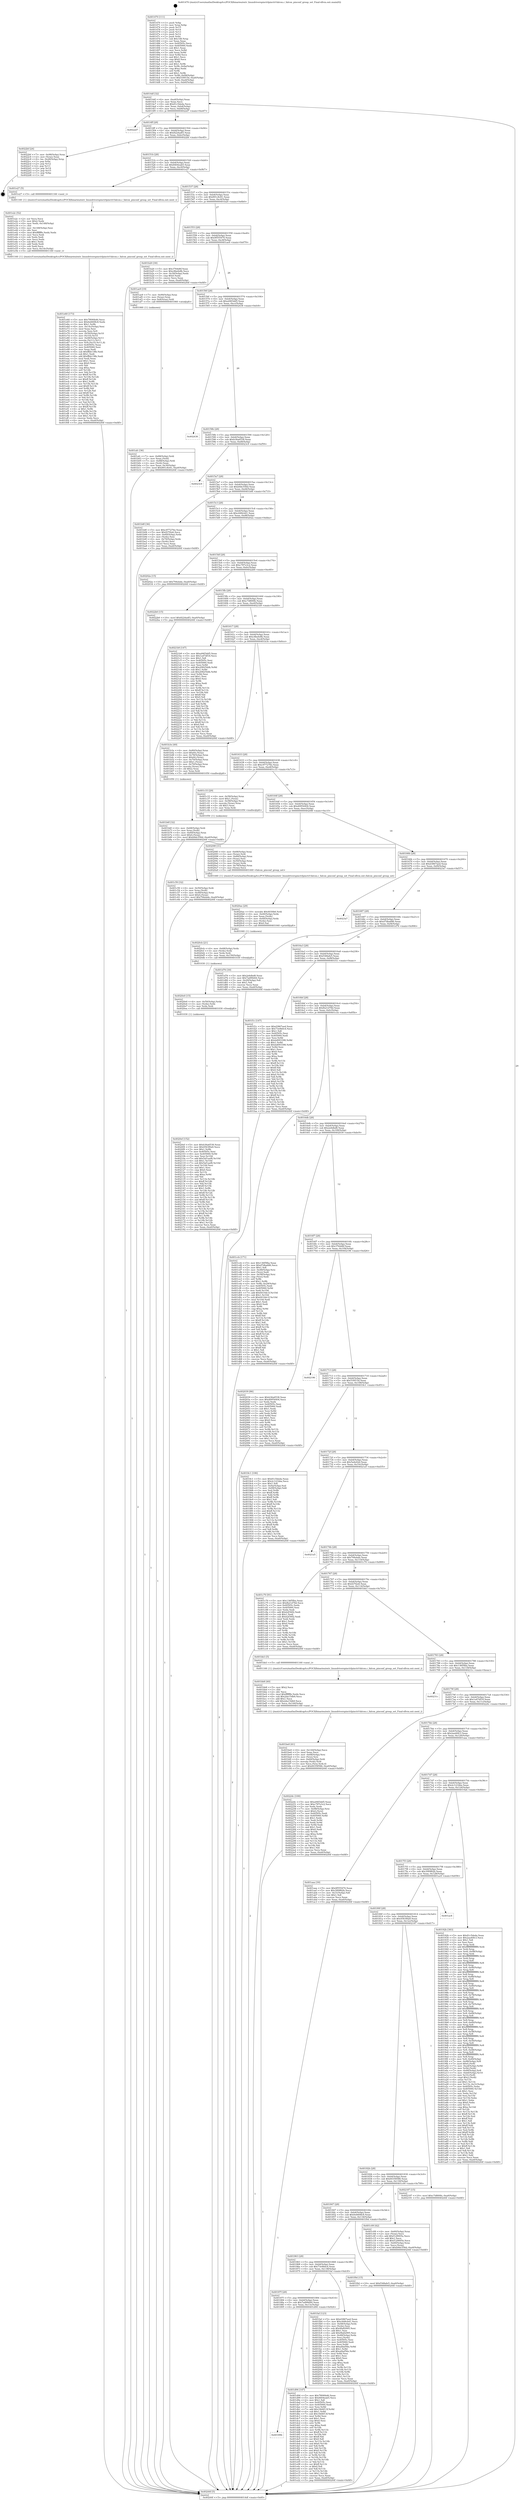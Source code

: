digraph "0x401470" {
  label = "0x401470 (/mnt/c/Users/mathe/Desktop/tcc/POCII/binaries/extr_linuxdriverspinctrlpinctrl-falcon.c_falcon_pinconf_group_set_Final-ollvm.out::main(0))"
  labelloc = "t"
  node[shape=record]

  Entry [label="",width=0.3,height=0.3,shape=circle,fillcolor=black,style=filled]
  "0x4014df" [label="{
     0x4014df [32]\l
     | [instrs]\l
     &nbsp;&nbsp;0x4014df \<+6\>: mov -0xa0(%rbp),%eax\l
     &nbsp;&nbsp;0x4014e5 \<+2\>: mov %eax,%ecx\l
     &nbsp;&nbsp;0x4014e7 \<+6\>: sub $0x81c5deda,%ecx\l
     &nbsp;&nbsp;0x4014ed \<+6\>: mov %eax,-0xb4(%rbp)\l
     &nbsp;&nbsp;0x4014f3 \<+6\>: mov %ecx,-0xb8(%rbp)\l
     &nbsp;&nbsp;0x4014f9 \<+6\>: je 00000000004022d7 \<main+0xe67\>\l
  }"]
  "0x4022d7" [label="{
     0x4022d7\l
  }", style=dashed]
  "0x4014ff" [label="{
     0x4014ff [28]\l
     | [instrs]\l
     &nbsp;&nbsp;0x4014ff \<+5\>: jmp 0000000000401504 \<main+0x94\>\l
     &nbsp;&nbsp;0x401504 \<+6\>: mov -0xb4(%rbp),%eax\l
     &nbsp;&nbsp;0x40150a \<+5\>: sub $0x8224adf3,%eax\l
     &nbsp;&nbsp;0x40150f \<+6\>: mov %eax,-0xbc(%rbp)\l
     &nbsp;&nbsp;0x401515 \<+6\>: je 00000000004022bf \<main+0xe4f\>\l
  }"]
  Exit [label="",width=0.3,height=0.3,shape=circle,fillcolor=black,style=filled,peripheries=2]
  "0x4022bf" [label="{
     0x4022bf [24]\l
     | [instrs]\l
     &nbsp;&nbsp;0x4022bf \<+7\>: mov -0x98(%rbp),%rax\l
     &nbsp;&nbsp;0x4022c6 \<+2\>: mov (%rax),%eax\l
     &nbsp;&nbsp;0x4022c8 \<+4\>: lea -0x28(%rbp),%rsp\l
     &nbsp;&nbsp;0x4022cc \<+1\>: pop %rbx\l
     &nbsp;&nbsp;0x4022cd \<+2\>: pop %r12\l
     &nbsp;&nbsp;0x4022cf \<+2\>: pop %r13\l
     &nbsp;&nbsp;0x4022d1 \<+2\>: pop %r14\l
     &nbsp;&nbsp;0x4022d3 \<+2\>: pop %r15\l
     &nbsp;&nbsp;0x4022d5 \<+1\>: pop %rbp\l
     &nbsp;&nbsp;0x4022d6 \<+1\>: ret\l
  }"]
  "0x40151b" [label="{
     0x40151b [28]\l
     | [instrs]\l
     &nbsp;&nbsp;0x40151b \<+5\>: jmp 0000000000401520 \<main+0xb0\>\l
     &nbsp;&nbsp;0x401520 \<+6\>: mov -0xb4(%rbp),%eax\l
     &nbsp;&nbsp;0x401526 \<+5\>: sub $0x8404eab5,%eax\l
     &nbsp;&nbsp;0x40152b \<+6\>: mov %eax,-0xc0(%rbp)\l
     &nbsp;&nbsp;0x401531 \<+6\>: je 0000000000401e27 \<main+0x9b7\>\l
  }"]
  "0x4020ef" [label="{
     0x4020ef [152]\l
     | [instrs]\l
     &nbsp;&nbsp;0x4020ef \<+5\>: mov $0xb36a6538,%eax\l
     &nbsp;&nbsp;0x4020f4 \<+5\>: mov $0x4563f0a9,%ecx\l
     &nbsp;&nbsp;0x4020f9 \<+3\>: mov $0x1,%r8b\l
     &nbsp;&nbsp;0x4020fc \<+7\>: mov 0x40505c,%esi\l
     &nbsp;&nbsp;0x402103 \<+8\>: mov 0x405060,%r9d\l
     &nbsp;&nbsp;0x40210b \<+3\>: mov %esi,%r10d\l
     &nbsp;&nbsp;0x40210e \<+7\>: add $0x5af1aef8,%r10d\l
     &nbsp;&nbsp;0x402115 \<+4\>: sub $0x1,%r10d\l
     &nbsp;&nbsp;0x402119 \<+7\>: sub $0x5af1aef8,%r10d\l
     &nbsp;&nbsp;0x402120 \<+4\>: imul %r10d,%esi\l
     &nbsp;&nbsp;0x402124 \<+3\>: and $0x1,%esi\l
     &nbsp;&nbsp;0x402127 \<+3\>: cmp $0x0,%esi\l
     &nbsp;&nbsp;0x40212a \<+4\>: sete %r11b\l
     &nbsp;&nbsp;0x40212e \<+4\>: cmp $0xa,%r9d\l
     &nbsp;&nbsp;0x402132 \<+3\>: setl %bl\l
     &nbsp;&nbsp;0x402135 \<+3\>: mov %r11b,%r14b\l
     &nbsp;&nbsp;0x402138 \<+4\>: xor $0xff,%r14b\l
     &nbsp;&nbsp;0x40213c \<+3\>: mov %bl,%r15b\l
     &nbsp;&nbsp;0x40213f \<+4\>: xor $0xff,%r15b\l
     &nbsp;&nbsp;0x402143 \<+4\>: xor $0x1,%r8b\l
     &nbsp;&nbsp;0x402147 \<+3\>: mov %r14b,%r12b\l
     &nbsp;&nbsp;0x40214a \<+4\>: and $0xff,%r12b\l
     &nbsp;&nbsp;0x40214e \<+3\>: and %r8b,%r11b\l
     &nbsp;&nbsp;0x402151 \<+3\>: mov %r15b,%r13b\l
     &nbsp;&nbsp;0x402154 \<+4\>: and $0xff,%r13b\l
     &nbsp;&nbsp;0x402158 \<+3\>: and %r8b,%bl\l
     &nbsp;&nbsp;0x40215b \<+3\>: or %r11b,%r12b\l
     &nbsp;&nbsp;0x40215e \<+3\>: or %bl,%r13b\l
     &nbsp;&nbsp;0x402161 \<+3\>: xor %r13b,%r12b\l
     &nbsp;&nbsp;0x402164 \<+3\>: or %r15b,%r14b\l
     &nbsp;&nbsp;0x402167 \<+4\>: xor $0xff,%r14b\l
     &nbsp;&nbsp;0x40216b \<+4\>: or $0x1,%r8b\l
     &nbsp;&nbsp;0x40216f \<+3\>: and %r8b,%r14b\l
     &nbsp;&nbsp;0x402172 \<+3\>: or %r14b,%r12b\l
     &nbsp;&nbsp;0x402175 \<+4\>: test $0x1,%r12b\l
     &nbsp;&nbsp;0x402179 \<+3\>: cmovne %ecx,%eax\l
     &nbsp;&nbsp;0x40217c \<+6\>: mov %eax,-0xa0(%rbp)\l
     &nbsp;&nbsp;0x402182 \<+5\>: jmp 000000000040244f \<main+0xfdf\>\l
  }"]
  "0x401e27" [label="{
     0x401e27 [5]\l
     | [instrs]\l
     &nbsp;&nbsp;0x401e27 \<+5\>: call 0000000000401160 \<next_i\>\l
     | [calls]\l
     &nbsp;&nbsp;0x401160 \{1\} (/mnt/c/Users/mathe/Desktop/tcc/POCII/binaries/extr_linuxdriverspinctrlpinctrl-falcon.c_falcon_pinconf_group_set_Final-ollvm.out::next_i)\l
  }"]
  "0x401537" [label="{
     0x401537 [28]\l
     | [instrs]\l
     &nbsp;&nbsp;0x401537 \<+5\>: jmp 000000000040153c \<main+0xcc\>\l
     &nbsp;&nbsp;0x40153c \<+6\>: mov -0xb4(%rbp),%eax\l
     &nbsp;&nbsp;0x401542 \<+5\>: sub $0x891c8c81,%eax\l
     &nbsp;&nbsp;0x401547 \<+6\>: mov %eax,-0xc4(%rbp)\l
     &nbsp;&nbsp;0x40154d \<+6\>: je 0000000000401b20 \<main+0x6b0\>\l
  }"]
  "0x4020e0" [label="{
     0x4020e0 [15]\l
     | [instrs]\l
     &nbsp;&nbsp;0x4020e0 \<+4\>: mov -0x50(%rbp),%rdx\l
     &nbsp;&nbsp;0x4020e4 \<+3\>: mov (%rdx),%rdx\l
     &nbsp;&nbsp;0x4020e7 \<+3\>: mov %rdx,%rdi\l
     &nbsp;&nbsp;0x4020ea \<+5\>: call 0000000000401030 \<free@plt\>\l
     | [calls]\l
     &nbsp;&nbsp;0x401030 \{1\} (unknown)\l
  }"]
  "0x401b20" [label="{
     0x401b20 [30]\l
     | [instrs]\l
     &nbsp;&nbsp;0x401b20 \<+5\>: mov $0x3764d6f,%eax\l
     &nbsp;&nbsp;0x401b25 \<+5\>: mov $0xc8befe8b,%ecx\l
     &nbsp;&nbsp;0x401b2a \<+3\>: mov -0x30(%rbp),%edx\l
     &nbsp;&nbsp;0x401b2d \<+3\>: cmp $0x0,%edx\l
     &nbsp;&nbsp;0x401b30 \<+3\>: cmove %ecx,%eax\l
     &nbsp;&nbsp;0x401b33 \<+6\>: mov %eax,-0xa0(%rbp)\l
     &nbsp;&nbsp;0x401b39 \<+5\>: jmp 000000000040244f \<main+0xfdf\>\l
  }"]
  "0x401553" [label="{
     0x401553 [28]\l
     | [instrs]\l
     &nbsp;&nbsp;0x401553 \<+5\>: jmp 0000000000401558 \<main+0xe8\>\l
     &nbsp;&nbsp;0x401558 \<+6\>: mov -0xb4(%rbp),%eax\l
     &nbsp;&nbsp;0x40155e \<+5\>: sub $0x9f555470,%eax\l
     &nbsp;&nbsp;0x401563 \<+6\>: mov %eax,-0xc8(%rbp)\l
     &nbsp;&nbsp;0x401569 \<+6\>: je 0000000000401ae9 \<main+0x679\>\l
  }"]
  "0x4020cb" [label="{
     0x4020cb [21]\l
     | [instrs]\l
     &nbsp;&nbsp;0x4020cb \<+4\>: mov -0x68(%rbp),%rdx\l
     &nbsp;&nbsp;0x4020cf \<+3\>: mov (%rdx),%rdx\l
     &nbsp;&nbsp;0x4020d2 \<+3\>: mov %rdx,%rdi\l
     &nbsp;&nbsp;0x4020d5 \<+6\>: mov %eax,-0x150(%rbp)\l
     &nbsp;&nbsp;0x4020db \<+5\>: call 0000000000401030 \<free@plt\>\l
     | [calls]\l
     &nbsp;&nbsp;0x401030 \{1\} (unknown)\l
  }"]
  "0x401ae9" [label="{
     0x401ae9 [19]\l
     | [instrs]\l
     &nbsp;&nbsp;0x401ae9 \<+7\>: mov -0x90(%rbp),%rax\l
     &nbsp;&nbsp;0x401af0 \<+3\>: mov (%rax),%rax\l
     &nbsp;&nbsp;0x401af3 \<+4\>: mov 0x8(%rax),%rdi\l
     &nbsp;&nbsp;0x401af7 \<+5\>: call 0000000000401060 \<atoi@plt\>\l
     | [calls]\l
     &nbsp;&nbsp;0x401060 \{1\} (unknown)\l
  }"]
  "0x40156f" [label="{
     0x40156f [28]\l
     | [instrs]\l
     &nbsp;&nbsp;0x40156f \<+5\>: jmp 0000000000401574 \<main+0x104\>\l
     &nbsp;&nbsp;0x401574 \<+6\>: mov -0xb4(%rbp),%eax\l
     &nbsp;&nbsp;0x40157a \<+5\>: sub $0xa94f3dd5,%eax\l
     &nbsp;&nbsp;0x40157f \<+6\>: mov %eax,-0xcc(%rbp)\l
     &nbsp;&nbsp;0x401585 \<+6\>: je 0000000000402438 \<main+0xfc8\>\l
  }"]
  "0x4020ae" [label="{
     0x4020ae [29]\l
     | [instrs]\l
     &nbsp;&nbsp;0x4020ae \<+10\>: movabs $0x4030b6,%rdi\l
     &nbsp;&nbsp;0x4020b8 \<+4\>: mov -0x40(%rbp),%rdx\l
     &nbsp;&nbsp;0x4020bc \<+2\>: mov %eax,(%rdx)\l
     &nbsp;&nbsp;0x4020be \<+4\>: mov -0x40(%rbp),%rdx\l
     &nbsp;&nbsp;0x4020c2 \<+2\>: mov (%rdx),%esi\l
     &nbsp;&nbsp;0x4020c4 \<+2\>: mov $0x0,%al\l
     &nbsp;&nbsp;0x4020c6 \<+5\>: call 0000000000401040 \<printf@plt\>\l
     | [calls]\l
     &nbsp;&nbsp;0x401040 \{1\} (unknown)\l
  }"]
  "0x402438" [label="{
     0x402438\l
  }", style=dashed]
  "0x40158b" [label="{
     0x40158b [28]\l
     | [instrs]\l
     &nbsp;&nbsp;0x40158b \<+5\>: jmp 0000000000401590 \<main+0x120\>\l
     &nbsp;&nbsp;0x401590 \<+6\>: mov -0xb4(%rbp),%eax\l
     &nbsp;&nbsp;0x401596 \<+5\>: sub $0xb36a6538,%eax\l
     &nbsp;&nbsp;0x40159b \<+6\>: mov %eax,-0xd0(%rbp)\l
     &nbsp;&nbsp;0x4015a1 \<+6\>: je 00000000004023c9 \<main+0xf59\>\l
  }"]
  "0x401e60" [label="{
     0x401e60 [173]\l
     | [instrs]\l
     &nbsp;&nbsp;0x401e60 \<+5\>: mov $0x7f690b46,%ecx\l
     &nbsp;&nbsp;0x401e65 \<+5\>: mov $0x6e6608c8,%edx\l
     &nbsp;&nbsp;0x401e6a \<+3\>: mov $0x1,%r8b\l
     &nbsp;&nbsp;0x401e6d \<+6\>: mov -0x14c(%rbp),%esi\l
     &nbsp;&nbsp;0x401e73 \<+3\>: imul %eax,%esi\l
     &nbsp;&nbsp;0x401e76 \<+3\>: movslq %esi,%r9\l
     &nbsp;&nbsp;0x401e79 \<+4\>: mov -0x50(%rbp),%r10\l
     &nbsp;&nbsp;0x401e7d \<+3\>: mov (%r10),%r10\l
     &nbsp;&nbsp;0x401e80 \<+4\>: mov -0x48(%rbp),%r11\l
     &nbsp;&nbsp;0x401e84 \<+3\>: movslq (%r11),%r11\l
     &nbsp;&nbsp;0x401e87 \<+4\>: mov %r9,(%r10,%r11,8)\l
     &nbsp;&nbsp;0x401e8b \<+7\>: mov 0x40505c,%eax\l
     &nbsp;&nbsp;0x401e92 \<+7\>: mov 0x405060,%esi\l
     &nbsp;&nbsp;0x401e99 \<+2\>: mov %eax,%edi\l
     &nbsp;&nbsp;0x401e9b \<+6\>: sub $0xffbb138b,%edi\l
     &nbsp;&nbsp;0x401ea1 \<+3\>: sub $0x1,%edi\l
     &nbsp;&nbsp;0x401ea4 \<+6\>: add $0xffbb138b,%edi\l
     &nbsp;&nbsp;0x401eaa \<+3\>: imul %edi,%eax\l
     &nbsp;&nbsp;0x401ead \<+3\>: and $0x1,%eax\l
     &nbsp;&nbsp;0x401eb0 \<+3\>: cmp $0x0,%eax\l
     &nbsp;&nbsp;0x401eb3 \<+3\>: sete %bl\l
     &nbsp;&nbsp;0x401eb6 \<+3\>: cmp $0xa,%esi\l
     &nbsp;&nbsp;0x401eb9 \<+4\>: setl %r14b\l
     &nbsp;&nbsp;0x401ebd \<+3\>: mov %bl,%r15b\l
     &nbsp;&nbsp;0x401ec0 \<+4\>: xor $0xff,%r15b\l
     &nbsp;&nbsp;0x401ec4 \<+3\>: mov %r14b,%r12b\l
     &nbsp;&nbsp;0x401ec7 \<+4\>: xor $0xff,%r12b\l
     &nbsp;&nbsp;0x401ecb \<+4\>: xor $0x1,%r8b\l
     &nbsp;&nbsp;0x401ecf \<+3\>: mov %r15b,%r13b\l
     &nbsp;&nbsp;0x401ed2 \<+4\>: and $0xff,%r13b\l
     &nbsp;&nbsp;0x401ed6 \<+3\>: and %r8b,%bl\l
     &nbsp;&nbsp;0x401ed9 \<+3\>: mov %r12b,%al\l
     &nbsp;&nbsp;0x401edc \<+2\>: and $0xff,%al\l
     &nbsp;&nbsp;0x401ede \<+3\>: and %r8b,%r14b\l
     &nbsp;&nbsp;0x401ee1 \<+3\>: or %bl,%r13b\l
     &nbsp;&nbsp;0x401ee4 \<+3\>: or %r14b,%al\l
     &nbsp;&nbsp;0x401ee7 \<+3\>: xor %al,%r13b\l
     &nbsp;&nbsp;0x401eea \<+3\>: or %r12b,%r15b\l
     &nbsp;&nbsp;0x401eed \<+4\>: xor $0xff,%r15b\l
     &nbsp;&nbsp;0x401ef1 \<+4\>: or $0x1,%r8b\l
     &nbsp;&nbsp;0x401ef5 \<+3\>: and %r8b,%r15b\l
     &nbsp;&nbsp;0x401ef8 \<+3\>: or %r15b,%r13b\l
     &nbsp;&nbsp;0x401efb \<+4\>: test $0x1,%r13b\l
     &nbsp;&nbsp;0x401eff \<+3\>: cmovne %edx,%ecx\l
     &nbsp;&nbsp;0x401f02 \<+6\>: mov %ecx,-0xa0(%rbp)\l
     &nbsp;&nbsp;0x401f08 \<+5\>: jmp 000000000040244f \<main+0xfdf\>\l
  }"]
  "0x4023c9" [label="{
     0x4023c9\l
  }", style=dashed]
  "0x4015a7" [label="{
     0x4015a7 [28]\l
     | [instrs]\l
     &nbsp;&nbsp;0x4015a7 \<+5\>: jmp 00000000004015ac \<main+0x13c\>\l
     &nbsp;&nbsp;0x4015ac \<+6\>: mov -0xb4(%rbp),%eax\l
     &nbsp;&nbsp;0x4015b2 \<+5\>: sub $0xb9dc556d,%eax\l
     &nbsp;&nbsp;0x4015b7 \<+6\>: mov %eax,-0xd4(%rbp)\l
     &nbsp;&nbsp;0x4015bd \<+6\>: je 0000000000401b8f \<main+0x71f\>\l
  }"]
  "0x401e2c" [label="{
     0x401e2c [52]\l
     | [instrs]\l
     &nbsp;&nbsp;0x401e2c \<+2\>: xor %ecx,%ecx\l
     &nbsp;&nbsp;0x401e2e \<+5\>: mov $0x2,%edx\l
     &nbsp;&nbsp;0x401e33 \<+6\>: mov %edx,-0x148(%rbp)\l
     &nbsp;&nbsp;0x401e39 \<+1\>: cltd\l
     &nbsp;&nbsp;0x401e3a \<+6\>: mov -0x148(%rbp),%esi\l
     &nbsp;&nbsp;0x401e40 \<+2\>: idiv %esi\l
     &nbsp;&nbsp;0x401e42 \<+6\>: imul $0xfffffffe,%edx,%edx\l
     &nbsp;&nbsp;0x401e48 \<+2\>: mov %ecx,%edi\l
     &nbsp;&nbsp;0x401e4a \<+2\>: sub %edx,%edi\l
     &nbsp;&nbsp;0x401e4c \<+2\>: mov %ecx,%edx\l
     &nbsp;&nbsp;0x401e4e \<+3\>: sub $0x1,%edx\l
     &nbsp;&nbsp;0x401e51 \<+2\>: add %edx,%edi\l
     &nbsp;&nbsp;0x401e53 \<+2\>: sub %edi,%ecx\l
     &nbsp;&nbsp;0x401e55 \<+6\>: mov %ecx,-0x14c(%rbp)\l
     &nbsp;&nbsp;0x401e5b \<+5\>: call 0000000000401160 \<next_i\>\l
     | [calls]\l
     &nbsp;&nbsp;0x401160 \{1\} (/mnt/c/Users/mathe/Desktop/tcc/POCII/binaries/extr_linuxdriverspinctrlpinctrl-falcon.c_falcon_pinconf_group_set_Final-ollvm.out::next_i)\l
  }"]
  "0x401b8f" [label="{
     0x401b8f [36]\l
     | [instrs]\l
     &nbsp;&nbsp;0x401b8f \<+5\>: mov $0xc977276e,%eax\l
     &nbsp;&nbsp;0x401b94 \<+5\>: mov $0xf27f2e6,%ecx\l
     &nbsp;&nbsp;0x401b99 \<+4\>: mov -0x60(%rbp),%rdx\l
     &nbsp;&nbsp;0x401b9d \<+2\>: mov (%rdx),%esi\l
     &nbsp;&nbsp;0x401b9f \<+4\>: mov -0x70(%rbp),%rdx\l
     &nbsp;&nbsp;0x401ba3 \<+2\>: cmp (%rdx),%esi\l
     &nbsp;&nbsp;0x401ba5 \<+3\>: cmovl %ecx,%eax\l
     &nbsp;&nbsp;0x401ba8 \<+6\>: mov %eax,-0xa0(%rbp)\l
     &nbsp;&nbsp;0x401bae \<+5\>: jmp 000000000040244f \<main+0xfdf\>\l
  }"]
  "0x4015c3" [label="{
     0x4015c3 [28]\l
     | [instrs]\l
     &nbsp;&nbsp;0x4015c3 \<+5\>: jmp 00000000004015c8 \<main+0x158\>\l
     &nbsp;&nbsp;0x4015c8 \<+6\>: mov -0xb4(%rbp),%eax\l
     &nbsp;&nbsp;0x4015ce \<+5\>: sub $0xc648cb41,%eax\l
     &nbsp;&nbsp;0x4015d3 \<+6\>: mov %eax,-0xd8(%rbp)\l
     &nbsp;&nbsp;0x4015d9 \<+6\>: je 000000000040202a \<main+0xbba\>\l
  }"]
  "0x40189b" [label="{
     0x40189b\l
  }", style=dashed]
  "0x40202a" [label="{
     0x40202a [15]\l
     | [instrs]\l
     &nbsp;&nbsp;0x40202a \<+10\>: movl $0x794ebde,-0xa0(%rbp)\l
     &nbsp;&nbsp;0x402034 \<+5\>: jmp 000000000040244f \<main+0xfdf\>\l
  }"]
  "0x4015df" [label="{
     0x4015df [28]\l
     | [instrs]\l
     &nbsp;&nbsp;0x4015df \<+5\>: jmp 00000000004015e4 \<main+0x174\>\l
     &nbsp;&nbsp;0x4015e4 \<+6\>: mov -0xb4(%rbp),%eax\l
     &nbsp;&nbsp;0x4015ea \<+5\>: sub $0xc787e3c2,%eax\l
     &nbsp;&nbsp;0x4015ef \<+6\>: mov %eax,-0xdc(%rbp)\l
     &nbsp;&nbsp;0x4015f5 \<+6\>: je 00000000004022b0 \<main+0xe40\>\l
  }"]
  "0x401d94" [label="{
     0x401d94 [147]\l
     | [instrs]\l
     &nbsp;&nbsp;0x401d94 \<+5\>: mov $0x7f690b46,%eax\l
     &nbsp;&nbsp;0x401d99 \<+5\>: mov $0x8404eab5,%ecx\l
     &nbsp;&nbsp;0x401d9e \<+2\>: mov $0x1,%dl\l
     &nbsp;&nbsp;0x401da0 \<+7\>: mov 0x40505c,%esi\l
     &nbsp;&nbsp;0x401da7 \<+7\>: mov 0x405060,%edi\l
     &nbsp;&nbsp;0x401dae \<+3\>: mov %esi,%r8d\l
     &nbsp;&nbsp;0x401db1 \<+7\>: add $0x18d4f13f,%r8d\l
     &nbsp;&nbsp;0x401db8 \<+4\>: sub $0x1,%r8d\l
     &nbsp;&nbsp;0x401dbc \<+7\>: sub $0x18d4f13f,%r8d\l
     &nbsp;&nbsp;0x401dc3 \<+4\>: imul %r8d,%esi\l
     &nbsp;&nbsp;0x401dc7 \<+3\>: and $0x1,%esi\l
     &nbsp;&nbsp;0x401dca \<+3\>: cmp $0x0,%esi\l
     &nbsp;&nbsp;0x401dcd \<+4\>: sete %r9b\l
     &nbsp;&nbsp;0x401dd1 \<+3\>: cmp $0xa,%edi\l
     &nbsp;&nbsp;0x401dd4 \<+4\>: setl %r10b\l
     &nbsp;&nbsp;0x401dd8 \<+3\>: mov %r9b,%r11b\l
     &nbsp;&nbsp;0x401ddb \<+4\>: xor $0xff,%r11b\l
     &nbsp;&nbsp;0x401ddf \<+3\>: mov %r10b,%bl\l
     &nbsp;&nbsp;0x401de2 \<+3\>: xor $0xff,%bl\l
     &nbsp;&nbsp;0x401de5 \<+3\>: xor $0x0,%dl\l
     &nbsp;&nbsp;0x401de8 \<+3\>: mov %r11b,%r14b\l
     &nbsp;&nbsp;0x401deb \<+4\>: and $0x0,%r14b\l
     &nbsp;&nbsp;0x401def \<+3\>: and %dl,%r9b\l
     &nbsp;&nbsp;0x401df2 \<+3\>: mov %bl,%r15b\l
     &nbsp;&nbsp;0x401df5 \<+4\>: and $0x0,%r15b\l
     &nbsp;&nbsp;0x401df9 \<+3\>: and %dl,%r10b\l
     &nbsp;&nbsp;0x401dfc \<+3\>: or %r9b,%r14b\l
     &nbsp;&nbsp;0x401dff \<+3\>: or %r10b,%r15b\l
     &nbsp;&nbsp;0x401e02 \<+3\>: xor %r15b,%r14b\l
     &nbsp;&nbsp;0x401e05 \<+3\>: or %bl,%r11b\l
     &nbsp;&nbsp;0x401e08 \<+4\>: xor $0xff,%r11b\l
     &nbsp;&nbsp;0x401e0c \<+3\>: or $0x0,%dl\l
     &nbsp;&nbsp;0x401e0f \<+3\>: and %dl,%r11b\l
     &nbsp;&nbsp;0x401e12 \<+3\>: or %r11b,%r14b\l
     &nbsp;&nbsp;0x401e15 \<+4\>: test $0x1,%r14b\l
     &nbsp;&nbsp;0x401e19 \<+3\>: cmovne %ecx,%eax\l
     &nbsp;&nbsp;0x401e1c \<+6\>: mov %eax,-0xa0(%rbp)\l
     &nbsp;&nbsp;0x401e22 \<+5\>: jmp 000000000040244f \<main+0xfdf\>\l
  }"]
  "0x4022b0" [label="{
     0x4022b0 [15]\l
     | [instrs]\l
     &nbsp;&nbsp;0x4022b0 \<+10\>: movl $0x8224adf3,-0xa0(%rbp)\l
     &nbsp;&nbsp;0x4022ba \<+5\>: jmp 000000000040244f \<main+0xfdf\>\l
  }"]
  "0x4015fb" [label="{
     0x4015fb [28]\l
     | [instrs]\l
     &nbsp;&nbsp;0x4015fb \<+5\>: jmp 0000000000401600 \<main+0x190\>\l
     &nbsp;&nbsp;0x401600 \<+6\>: mov -0xb4(%rbp),%eax\l
     &nbsp;&nbsp;0x401606 \<+5\>: sub $0xc7d800fe,%eax\l
     &nbsp;&nbsp;0x40160b \<+6\>: mov %eax,-0xe0(%rbp)\l
     &nbsp;&nbsp;0x401611 \<+6\>: je 00000000004021b9 \<main+0xd49\>\l
  }"]
  "0x40187f" [label="{
     0x40187f [28]\l
     | [instrs]\l
     &nbsp;&nbsp;0x40187f \<+5\>: jmp 0000000000401884 \<main+0x414\>\l
     &nbsp;&nbsp;0x401884 \<+6\>: mov -0xb4(%rbp),%eax\l
     &nbsp;&nbsp;0x40188a \<+5\>: sub $0x7ad99d44,%eax\l
     &nbsp;&nbsp;0x40188f \<+6\>: mov %eax,-0x13c(%rbp)\l
     &nbsp;&nbsp;0x401895 \<+6\>: je 0000000000401d94 \<main+0x924\>\l
  }"]
  "0x4021b9" [label="{
     0x4021b9 [147]\l
     | [instrs]\l
     &nbsp;&nbsp;0x4021b9 \<+5\>: mov $0xa94f3dd5,%eax\l
     &nbsp;&nbsp;0x4021be \<+5\>: mov $0x1a47df18,%ecx\l
     &nbsp;&nbsp;0x4021c3 \<+2\>: mov $0x1,%dl\l
     &nbsp;&nbsp;0x4021c5 \<+7\>: mov 0x40505c,%esi\l
     &nbsp;&nbsp;0x4021cc \<+7\>: mov 0x405060,%edi\l
     &nbsp;&nbsp;0x4021d3 \<+3\>: mov %esi,%r8d\l
     &nbsp;&nbsp;0x4021d6 \<+7\>: add $0x208254db,%r8d\l
     &nbsp;&nbsp;0x4021dd \<+4\>: sub $0x1,%r8d\l
     &nbsp;&nbsp;0x4021e1 \<+7\>: sub $0x208254db,%r8d\l
     &nbsp;&nbsp;0x4021e8 \<+4\>: imul %r8d,%esi\l
     &nbsp;&nbsp;0x4021ec \<+3\>: and $0x1,%esi\l
     &nbsp;&nbsp;0x4021ef \<+3\>: cmp $0x0,%esi\l
     &nbsp;&nbsp;0x4021f2 \<+4\>: sete %r9b\l
     &nbsp;&nbsp;0x4021f6 \<+3\>: cmp $0xa,%edi\l
     &nbsp;&nbsp;0x4021f9 \<+4\>: setl %r10b\l
     &nbsp;&nbsp;0x4021fd \<+3\>: mov %r9b,%r11b\l
     &nbsp;&nbsp;0x402200 \<+4\>: xor $0xff,%r11b\l
     &nbsp;&nbsp;0x402204 \<+3\>: mov %r10b,%bl\l
     &nbsp;&nbsp;0x402207 \<+3\>: xor $0xff,%bl\l
     &nbsp;&nbsp;0x40220a \<+3\>: xor $0x0,%dl\l
     &nbsp;&nbsp;0x40220d \<+3\>: mov %r11b,%r14b\l
     &nbsp;&nbsp;0x402210 \<+4\>: and $0x0,%r14b\l
     &nbsp;&nbsp;0x402214 \<+3\>: and %dl,%r9b\l
     &nbsp;&nbsp;0x402217 \<+3\>: mov %bl,%r15b\l
     &nbsp;&nbsp;0x40221a \<+4\>: and $0x0,%r15b\l
     &nbsp;&nbsp;0x40221e \<+3\>: and %dl,%r10b\l
     &nbsp;&nbsp;0x402221 \<+3\>: or %r9b,%r14b\l
     &nbsp;&nbsp;0x402224 \<+3\>: or %r10b,%r15b\l
     &nbsp;&nbsp;0x402227 \<+3\>: xor %r15b,%r14b\l
     &nbsp;&nbsp;0x40222a \<+3\>: or %bl,%r11b\l
     &nbsp;&nbsp;0x40222d \<+4\>: xor $0xff,%r11b\l
     &nbsp;&nbsp;0x402231 \<+3\>: or $0x0,%dl\l
     &nbsp;&nbsp;0x402234 \<+3\>: and %dl,%r11b\l
     &nbsp;&nbsp;0x402237 \<+3\>: or %r11b,%r14b\l
     &nbsp;&nbsp;0x40223a \<+4\>: test $0x1,%r14b\l
     &nbsp;&nbsp;0x40223e \<+3\>: cmovne %ecx,%eax\l
     &nbsp;&nbsp;0x402241 \<+6\>: mov %eax,-0xa0(%rbp)\l
     &nbsp;&nbsp;0x402247 \<+5\>: jmp 000000000040244f \<main+0xfdf\>\l
  }"]
  "0x401617" [label="{
     0x401617 [28]\l
     | [instrs]\l
     &nbsp;&nbsp;0x401617 \<+5\>: jmp 000000000040161c \<main+0x1ac\>\l
     &nbsp;&nbsp;0x40161c \<+6\>: mov -0xb4(%rbp),%eax\l
     &nbsp;&nbsp;0x401622 \<+5\>: sub $0xc8befe8b,%eax\l
     &nbsp;&nbsp;0x401627 \<+6\>: mov %eax,-0xe4(%rbp)\l
     &nbsp;&nbsp;0x40162d \<+6\>: je 0000000000401b3e \<main+0x6ce\>\l
  }"]
  "0x401faf" [label="{
     0x401faf [123]\l
     | [instrs]\l
     &nbsp;&nbsp;0x401faf \<+5\>: mov $0xd3867aed,%eax\l
     &nbsp;&nbsp;0x401fb4 \<+5\>: mov $0xc648cb41,%ecx\l
     &nbsp;&nbsp;0x401fb9 \<+4\>: mov -0x48(%rbp),%rdx\l
     &nbsp;&nbsp;0x401fbd \<+2\>: mov (%rdx),%esi\l
     &nbsp;&nbsp;0x401fbf \<+6\>: sub $0x9fa82995,%esi\l
     &nbsp;&nbsp;0x401fc5 \<+3\>: add $0x1,%esi\l
     &nbsp;&nbsp;0x401fc8 \<+6\>: add $0x9fa82995,%esi\l
     &nbsp;&nbsp;0x401fce \<+4\>: mov -0x48(%rbp),%rdx\l
     &nbsp;&nbsp;0x401fd2 \<+2\>: mov %esi,(%rdx)\l
     &nbsp;&nbsp;0x401fd4 \<+7\>: mov 0x40505c,%esi\l
     &nbsp;&nbsp;0x401fdb \<+7\>: mov 0x405060,%edi\l
     &nbsp;&nbsp;0x401fe2 \<+3\>: mov %esi,%r8d\l
     &nbsp;&nbsp;0x401fe5 \<+7\>: sub $0xafdaf56e,%r8d\l
     &nbsp;&nbsp;0x401fec \<+4\>: sub $0x1,%r8d\l
     &nbsp;&nbsp;0x401ff0 \<+7\>: add $0xafdaf56e,%r8d\l
     &nbsp;&nbsp;0x401ff7 \<+4\>: imul %r8d,%esi\l
     &nbsp;&nbsp;0x401ffb \<+3\>: and $0x1,%esi\l
     &nbsp;&nbsp;0x401ffe \<+3\>: cmp $0x0,%esi\l
     &nbsp;&nbsp;0x402001 \<+4\>: sete %r9b\l
     &nbsp;&nbsp;0x402005 \<+3\>: cmp $0xa,%edi\l
     &nbsp;&nbsp;0x402008 \<+4\>: setl %r10b\l
     &nbsp;&nbsp;0x40200c \<+3\>: mov %r9b,%r11b\l
     &nbsp;&nbsp;0x40200f \<+3\>: and %r10b,%r11b\l
     &nbsp;&nbsp;0x402012 \<+3\>: xor %r10b,%r9b\l
     &nbsp;&nbsp;0x402015 \<+3\>: or %r9b,%r11b\l
     &nbsp;&nbsp;0x402018 \<+4\>: test $0x1,%r11b\l
     &nbsp;&nbsp;0x40201c \<+3\>: cmovne %ecx,%eax\l
     &nbsp;&nbsp;0x40201f \<+6\>: mov %eax,-0xa0(%rbp)\l
     &nbsp;&nbsp;0x402025 \<+5\>: jmp 000000000040244f \<main+0xfdf\>\l
  }"]
  "0x401b3e" [label="{
     0x401b3e [49]\l
     | [instrs]\l
     &nbsp;&nbsp;0x401b3e \<+4\>: mov -0x80(%rbp),%rax\l
     &nbsp;&nbsp;0x401b42 \<+6\>: movl $0x64,(%rax)\l
     &nbsp;&nbsp;0x401b48 \<+4\>: mov -0x78(%rbp),%rax\l
     &nbsp;&nbsp;0x401b4c \<+6\>: movl $0x64,(%rax)\l
     &nbsp;&nbsp;0x401b52 \<+4\>: mov -0x70(%rbp),%rax\l
     &nbsp;&nbsp;0x401b56 \<+6\>: movl $0x1,(%rax)\l
     &nbsp;&nbsp;0x401b5c \<+4\>: mov -0x70(%rbp),%rax\l
     &nbsp;&nbsp;0x401b60 \<+3\>: movslq (%rax),%rax\l
     &nbsp;&nbsp;0x401b63 \<+4\>: shl $0x2,%rax\l
     &nbsp;&nbsp;0x401b67 \<+3\>: mov %rax,%rdi\l
     &nbsp;&nbsp;0x401b6a \<+5\>: call 0000000000401050 \<malloc@plt\>\l
     | [calls]\l
     &nbsp;&nbsp;0x401050 \{1\} (unknown)\l
  }"]
  "0x401633" [label="{
     0x401633 [28]\l
     | [instrs]\l
     &nbsp;&nbsp;0x401633 \<+5\>: jmp 0000000000401638 \<main+0x1c8\>\l
     &nbsp;&nbsp;0x401638 \<+6\>: mov -0xb4(%rbp),%eax\l
     &nbsp;&nbsp;0x40163e \<+5\>: sub $0xc977276e,%eax\l
     &nbsp;&nbsp;0x401643 \<+6\>: mov %eax,-0xe8(%rbp)\l
     &nbsp;&nbsp;0x401649 \<+6\>: je 0000000000401c33 \<main+0x7c3\>\l
  }"]
  "0x401863" [label="{
     0x401863 [28]\l
     | [instrs]\l
     &nbsp;&nbsp;0x401863 \<+5\>: jmp 0000000000401868 \<main+0x3f8\>\l
     &nbsp;&nbsp;0x401868 \<+6\>: mov -0xb4(%rbp),%eax\l
     &nbsp;&nbsp;0x40186e \<+5\>: sub $0x73e9b0c4,%eax\l
     &nbsp;&nbsp;0x401873 \<+6\>: mov %eax,-0x138(%rbp)\l
     &nbsp;&nbsp;0x401879 \<+6\>: je 0000000000401faf \<main+0xb3f\>\l
  }"]
  "0x401c33" [label="{
     0x401c33 [29]\l
     | [instrs]\l
     &nbsp;&nbsp;0x401c33 \<+4\>: mov -0x58(%rbp),%rax\l
     &nbsp;&nbsp;0x401c37 \<+6\>: movl $0x1,(%rax)\l
     &nbsp;&nbsp;0x401c3d \<+4\>: mov -0x58(%rbp),%rax\l
     &nbsp;&nbsp;0x401c41 \<+3\>: movslq (%rax),%rax\l
     &nbsp;&nbsp;0x401c44 \<+4\>: shl $0x3,%rax\l
     &nbsp;&nbsp;0x401c48 \<+3\>: mov %rax,%rdi\l
     &nbsp;&nbsp;0x401c4b \<+5\>: call 0000000000401050 \<malloc@plt\>\l
     | [calls]\l
     &nbsp;&nbsp;0x401050 \{1\} (unknown)\l
  }"]
  "0x40164f" [label="{
     0x40164f [28]\l
     | [instrs]\l
     &nbsp;&nbsp;0x40164f \<+5\>: jmp 0000000000401654 \<main+0x1e4\>\l
     &nbsp;&nbsp;0x401654 \<+6\>: mov -0xb4(%rbp),%eax\l
     &nbsp;&nbsp;0x40165a \<+5\>: sub $0xd0954404,%eax\l
     &nbsp;&nbsp;0x40165f \<+6\>: mov %eax,-0xec(%rbp)\l
     &nbsp;&nbsp;0x401665 \<+6\>: je 000000000040208f \<main+0xc1f\>\l
  }"]
  "0x401f0d" [label="{
     0x401f0d [15]\l
     | [instrs]\l
     &nbsp;&nbsp;0x401f0d \<+10\>: movl $0xf348afe5,-0xa0(%rbp)\l
     &nbsp;&nbsp;0x401f17 \<+5\>: jmp 000000000040244f \<main+0xfdf\>\l
  }"]
  "0x40208f" [label="{
     0x40208f [31]\l
     | [instrs]\l
     &nbsp;&nbsp;0x40208f \<+4\>: mov -0x68(%rbp),%rax\l
     &nbsp;&nbsp;0x402093 \<+3\>: mov (%rax),%rdi\l
     &nbsp;&nbsp;0x402096 \<+4\>: mov -0x80(%rbp),%rax\l
     &nbsp;&nbsp;0x40209a \<+2\>: mov (%rax),%esi\l
     &nbsp;&nbsp;0x40209c \<+4\>: mov -0x50(%rbp),%rax\l
     &nbsp;&nbsp;0x4020a0 \<+3\>: mov (%rax),%rdx\l
     &nbsp;&nbsp;0x4020a3 \<+4\>: mov -0x78(%rbp),%rax\l
     &nbsp;&nbsp;0x4020a7 \<+2\>: mov (%rax),%ecx\l
     &nbsp;&nbsp;0x4020a9 \<+5\>: call 0000000000401440 \<falcon_pinconf_group_set\>\l
     | [calls]\l
     &nbsp;&nbsp;0x401440 \{1\} (/mnt/c/Users/mathe/Desktop/tcc/POCII/binaries/extr_linuxdriverspinctrlpinctrl-falcon.c_falcon_pinconf_group_set_Final-ollvm.out::falcon_pinconf_group_set)\l
  }"]
  "0x40166b" [label="{
     0x40166b [28]\l
     | [instrs]\l
     &nbsp;&nbsp;0x40166b \<+5\>: jmp 0000000000401670 \<main+0x200\>\l
     &nbsp;&nbsp;0x401670 \<+6\>: mov -0xb4(%rbp),%eax\l
     &nbsp;&nbsp;0x401676 \<+5\>: sub $0xd3867aed,%eax\l
     &nbsp;&nbsp;0x40167b \<+6\>: mov %eax,-0xf0(%rbp)\l
     &nbsp;&nbsp;0x401681 \<+6\>: je 00000000004023a7 \<main+0xf37\>\l
  }"]
  "0x401c50" [label="{
     0x401c50 [32]\l
     | [instrs]\l
     &nbsp;&nbsp;0x401c50 \<+4\>: mov -0x50(%rbp),%rdi\l
     &nbsp;&nbsp;0x401c54 \<+3\>: mov %rax,(%rdi)\l
     &nbsp;&nbsp;0x401c57 \<+4\>: mov -0x48(%rbp),%rax\l
     &nbsp;&nbsp;0x401c5b \<+6\>: movl $0x0,(%rax)\l
     &nbsp;&nbsp;0x401c61 \<+10\>: movl $0x794ebde,-0xa0(%rbp)\l
     &nbsp;&nbsp;0x401c6b \<+5\>: jmp 000000000040244f \<main+0xfdf\>\l
  }"]
  "0x4023a7" [label="{
     0x4023a7\l
  }", style=dashed]
  "0x401687" [label="{
     0x401687 [28]\l
     | [instrs]\l
     &nbsp;&nbsp;0x401687 \<+5\>: jmp 000000000040168c \<main+0x21c\>\l
     &nbsp;&nbsp;0x40168c \<+6\>: mov -0xb4(%rbp),%eax\l
     &nbsp;&nbsp;0x401692 \<+5\>: sub $0xd7dba686,%eax\l
     &nbsp;&nbsp;0x401697 \<+6\>: mov %eax,-0xf4(%rbp)\l
     &nbsp;&nbsp;0x40169d \<+6\>: je 0000000000401d76 \<main+0x906\>\l
  }"]
  "0x401847" [label="{
     0x401847 [28]\l
     | [instrs]\l
     &nbsp;&nbsp;0x401847 \<+5\>: jmp 000000000040184c \<main+0x3dc\>\l
     &nbsp;&nbsp;0x40184c \<+6\>: mov -0xb4(%rbp),%eax\l
     &nbsp;&nbsp;0x401852 \<+5\>: sub $0x6e6608c8,%eax\l
     &nbsp;&nbsp;0x401857 \<+6\>: mov %eax,-0x134(%rbp)\l
     &nbsp;&nbsp;0x40185d \<+6\>: je 0000000000401f0d \<main+0xa9d\>\l
  }"]
  "0x401d76" [label="{
     0x401d76 [30]\l
     | [instrs]\l
     &nbsp;&nbsp;0x401d76 \<+5\>: mov $0x2e6dbd8,%eax\l
     &nbsp;&nbsp;0x401d7b \<+5\>: mov $0x7ad99d44,%ecx\l
     &nbsp;&nbsp;0x401d80 \<+3\>: mov -0x29(%rbp),%dl\l
     &nbsp;&nbsp;0x401d83 \<+3\>: test $0x1,%dl\l
     &nbsp;&nbsp;0x401d86 \<+3\>: cmovne %ecx,%eax\l
     &nbsp;&nbsp;0x401d89 \<+6\>: mov %eax,-0xa0(%rbp)\l
     &nbsp;&nbsp;0x401d8f \<+5\>: jmp 000000000040244f \<main+0xfdf\>\l
  }"]
  "0x4016a3" [label="{
     0x4016a3 [28]\l
     | [instrs]\l
     &nbsp;&nbsp;0x4016a3 \<+5\>: jmp 00000000004016a8 \<main+0x238\>\l
     &nbsp;&nbsp;0x4016a8 \<+6\>: mov -0xb4(%rbp),%eax\l
     &nbsp;&nbsp;0x4016ae \<+5\>: sub $0xf348afe5,%eax\l
     &nbsp;&nbsp;0x4016b3 \<+6\>: mov %eax,-0xf8(%rbp)\l
     &nbsp;&nbsp;0x4016b9 \<+6\>: je 0000000000401f1c \<main+0xaac\>\l
  }"]
  "0x401c09" [label="{
     0x401c09 [42]\l
     | [instrs]\l
     &nbsp;&nbsp;0x401c09 \<+4\>: mov -0x60(%rbp),%rax\l
     &nbsp;&nbsp;0x401c0d \<+2\>: mov (%rax),%ecx\l
     &nbsp;&nbsp;0x401c0f \<+6\>: add $0xf129005e,%ecx\l
     &nbsp;&nbsp;0x401c15 \<+3\>: add $0x1,%ecx\l
     &nbsp;&nbsp;0x401c18 \<+6\>: sub $0xf129005e,%ecx\l
     &nbsp;&nbsp;0x401c1e \<+4\>: mov -0x60(%rbp),%rax\l
     &nbsp;&nbsp;0x401c22 \<+2\>: mov %ecx,(%rax)\l
     &nbsp;&nbsp;0x401c24 \<+10\>: movl $0xb9dc556d,-0xa0(%rbp)\l
     &nbsp;&nbsp;0x401c2e \<+5\>: jmp 000000000040244f \<main+0xfdf\>\l
  }"]
  "0x401f1c" [label="{
     0x401f1c [147]\l
     | [instrs]\l
     &nbsp;&nbsp;0x401f1c \<+5\>: mov $0xd3867aed,%eax\l
     &nbsp;&nbsp;0x401f21 \<+5\>: mov $0x73e9b0c4,%ecx\l
     &nbsp;&nbsp;0x401f26 \<+2\>: mov $0x1,%dl\l
     &nbsp;&nbsp;0x401f28 \<+7\>: mov 0x40505c,%esi\l
     &nbsp;&nbsp;0x401f2f \<+7\>: mov 0x405060,%edi\l
     &nbsp;&nbsp;0x401f36 \<+3\>: mov %esi,%r8d\l
     &nbsp;&nbsp;0x401f39 \<+7\>: sub $0xbd093398,%r8d\l
     &nbsp;&nbsp;0x401f40 \<+4\>: sub $0x1,%r8d\l
     &nbsp;&nbsp;0x401f44 \<+7\>: add $0xbd093398,%r8d\l
     &nbsp;&nbsp;0x401f4b \<+4\>: imul %r8d,%esi\l
     &nbsp;&nbsp;0x401f4f \<+3\>: and $0x1,%esi\l
     &nbsp;&nbsp;0x401f52 \<+3\>: cmp $0x0,%esi\l
     &nbsp;&nbsp;0x401f55 \<+4\>: sete %r9b\l
     &nbsp;&nbsp;0x401f59 \<+3\>: cmp $0xa,%edi\l
     &nbsp;&nbsp;0x401f5c \<+4\>: setl %r10b\l
     &nbsp;&nbsp;0x401f60 \<+3\>: mov %r9b,%r11b\l
     &nbsp;&nbsp;0x401f63 \<+4\>: xor $0xff,%r11b\l
     &nbsp;&nbsp;0x401f67 \<+3\>: mov %r10b,%bl\l
     &nbsp;&nbsp;0x401f6a \<+3\>: xor $0xff,%bl\l
     &nbsp;&nbsp;0x401f6d \<+3\>: xor $0x0,%dl\l
     &nbsp;&nbsp;0x401f70 \<+3\>: mov %r11b,%r14b\l
     &nbsp;&nbsp;0x401f73 \<+4\>: and $0x0,%r14b\l
     &nbsp;&nbsp;0x401f77 \<+3\>: and %dl,%r9b\l
     &nbsp;&nbsp;0x401f7a \<+3\>: mov %bl,%r15b\l
     &nbsp;&nbsp;0x401f7d \<+4\>: and $0x0,%r15b\l
     &nbsp;&nbsp;0x401f81 \<+3\>: and %dl,%r10b\l
     &nbsp;&nbsp;0x401f84 \<+3\>: or %r9b,%r14b\l
     &nbsp;&nbsp;0x401f87 \<+3\>: or %r10b,%r15b\l
     &nbsp;&nbsp;0x401f8a \<+3\>: xor %r15b,%r14b\l
     &nbsp;&nbsp;0x401f8d \<+3\>: or %bl,%r11b\l
     &nbsp;&nbsp;0x401f90 \<+4\>: xor $0xff,%r11b\l
     &nbsp;&nbsp;0x401f94 \<+3\>: or $0x0,%dl\l
     &nbsp;&nbsp;0x401f97 \<+3\>: and %dl,%r11b\l
     &nbsp;&nbsp;0x401f9a \<+3\>: or %r11b,%r14b\l
     &nbsp;&nbsp;0x401f9d \<+4\>: test $0x1,%r14b\l
     &nbsp;&nbsp;0x401fa1 \<+3\>: cmovne %ecx,%eax\l
     &nbsp;&nbsp;0x401fa4 \<+6\>: mov %eax,-0xa0(%rbp)\l
     &nbsp;&nbsp;0x401faa \<+5\>: jmp 000000000040244f \<main+0xfdf\>\l
  }"]
  "0x4016bf" [label="{
     0x4016bf [28]\l
     | [instrs]\l
     &nbsp;&nbsp;0x4016bf \<+5\>: jmp 00000000004016c4 \<main+0x254\>\l
     &nbsp;&nbsp;0x4016c4 \<+6\>: mov -0xb4(%rbp),%eax\l
     &nbsp;&nbsp;0x4016ca \<+5\>: sub $0xfb21d78d,%eax\l
     &nbsp;&nbsp;0x4016cf \<+6\>: mov %eax,-0xfc(%rbp)\l
     &nbsp;&nbsp;0x4016d5 \<+6\>: je 0000000000401ccb \<main+0x85b\>\l
  }"]
  "0x40182b" [label="{
     0x40182b [28]\l
     | [instrs]\l
     &nbsp;&nbsp;0x40182b \<+5\>: jmp 0000000000401830 \<main+0x3c0\>\l
     &nbsp;&nbsp;0x401830 \<+6\>: mov -0xb4(%rbp),%eax\l
     &nbsp;&nbsp;0x401836 \<+5\>: sub $0x60358586,%eax\l
     &nbsp;&nbsp;0x40183b \<+6\>: mov %eax,-0x130(%rbp)\l
     &nbsp;&nbsp;0x401841 \<+6\>: je 0000000000401c09 \<main+0x799\>\l
  }"]
  "0x401ccb" [label="{
     0x401ccb [171]\l
     | [instrs]\l
     &nbsp;&nbsp;0x401ccb \<+5\>: mov $0x136f5fba,%eax\l
     &nbsp;&nbsp;0x401cd0 \<+5\>: mov $0xd7dba686,%ecx\l
     &nbsp;&nbsp;0x401cd5 \<+2\>: mov $0x1,%dl\l
     &nbsp;&nbsp;0x401cd7 \<+4\>: mov -0x48(%rbp),%rsi\l
     &nbsp;&nbsp;0x401cdb \<+2\>: mov (%rsi),%edi\l
     &nbsp;&nbsp;0x401cdd \<+4\>: mov -0x58(%rbp),%rsi\l
     &nbsp;&nbsp;0x401ce1 \<+2\>: cmp (%rsi),%edi\l
     &nbsp;&nbsp;0x401ce3 \<+4\>: setl %r8b\l
     &nbsp;&nbsp;0x401ce7 \<+4\>: and $0x1,%r8b\l
     &nbsp;&nbsp;0x401ceb \<+4\>: mov %r8b,-0x29(%rbp)\l
     &nbsp;&nbsp;0x401cef \<+7\>: mov 0x40505c,%edi\l
     &nbsp;&nbsp;0x401cf6 \<+8\>: mov 0x405060,%r9d\l
     &nbsp;&nbsp;0x401cfe \<+3\>: mov %edi,%r10d\l
     &nbsp;&nbsp;0x401d01 \<+7\>: add $0x6410dc1f,%r10d\l
     &nbsp;&nbsp;0x401d08 \<+4\>: sub $0x1,%r10d\l
     &nbsp;&nbsp;0x401d0c \<+7\>: sub $0x6410dc1f,%r10d\l
     &nbsp;&nbsp;0x401d13 \<+4\>: imul %r10d,%edi\l
     &nbsp;&nbsp;0x401d17 \<+3\>: and $0x1,%edi\l
     &nbsp;&nbsp;0x401d1a \<+3\>: cmp $0x0,%edi\l
     &nbsp;&nbsp;0x401d1d \<+4\>: sete %r8b\l
     &nbsp;&nbsp;0x401d21 \<+4\>: cmp $0xa,%r9d\l
     &nbsp;&nbsp;0x401d25 \<+4\>: setl %r11b\l
     &nbsp;&nbsp;0x401d29 \<+3\>: mov %r8b,%bl\l
     &nbsp;&nbsp;0x401d2c \<+3\>: xor $0xff,%bl\l
     &nbsp;&nbsp;0x401d2f \<+3\>: mov %r11b,%r14b\l
     &nbsp;&nbsp;0x401d32 \<+4\>: xor $0xff,%r14b\l
     &nbsp;&nbsp;0x401d36 \<+3\>: xor $0x1,%dl\l
     &nbsp;&nbsp;0x401d39 \<+3\>: mov %bl,%r15b\l
     &nbsp;&nbsp;0x401d3c \<+4\>: and $0xff,%r15b\l
     &nbsp;&nbsp;0x401d40 \<+3\>: and %dl,%r8b\l
     &nbsp;&nbsp;0x401d43 \<+3\>: mov %r14b,%r12b\l
     &nbsp;&nbsp;0x401d46 \<+4\>: and $0xff,%r12b\l
     &nbsp;&nbsp;0x401d4a \<+3\>: and %dl,%r11b\l
     &nbsp;&nbsp;0x401d4d \<+3\>: or %r8b,%r15b\l
     &nbsp;&nbsp;0x401d50 \<+3\>: or %r11b,%r12b\l
     &nbsp;&nbsp;0x401d53 \<+3\>: xor %r12b,%r15b\l
     &nbsp;&nbsp;0x401d56 \<+3\>: or %r14b,%bl\l
     &nbsp;&nbsp;0x401d59 \<+3\>: xor $0xff,%bl\l
     &nbsp;&nbsp;0x401d5c \<+3\>: or $0x1,%dl\l
     &nbsp;&nbsp;0x401d5f \<+2\>: and %dl,%bl\l
     &nbsp;&nbsp;0x401d61 \<+3\>: or %bl,%r15b\l
     &nbsp;&nbsp;0x401d64 \<+4\>: test $0x1,%r15b\l
     &nbsp;&nbsp;0x401d68 \<+3\>: cmovne %ecx,%eax\l
     &nbsp;&nbsp;0x401d6b \<+6\>: mov %eax,-0xa0(%rbp)\l
     &nbsp;&nbsp;0x401d71 \<+5\>: jmp 000000000040244f \<main+0xfdf\>\l
  }"]
  "0x4016db" [label="{
     0x4016db [28]\l
     | [instrs]\l
     &nbsp;&nbsp;0x4016db \<+5\>: jmp 00000000004016e0 \<main+0x270\>\l
     &nbsp;&nbsp;0x4016e0 \<+6\>: mov -0xb4(%rbp),%eax\l
     &nbsp;&nbsp;0x4016e6 \<+5\>: sub $0x2e6dbd8,%eax\l
     &nbsp;&nbsp;0x4016eb \<+6\>: mov %eax,-0x100(%rbp)\l
     &nbsp;&nbsp;0x4016f1 \<+6\>: je 0000000000402039 \<main+0xbc9\>\l
  }"]
  "0x402187" [label="{
     0x402187 [15]\l
     | [instrs]\l
     &nbsp;&nbsp;0x402187 \<+10\>: movl $0xc7d800fe,-0xa0(%rbp)\l
     &nbsp;&nbsp;0x402191 \<+5\>: jmp 000000000040244f \<main+0xfdf\>\l
  }"]
  "0x402039" [label="{
     0x402039 [86]\l
     | [instrs]\l
     &nbsp;&nbsp;0x402039 \<+5\>: mov $0xb36a6538,%eax\l
     &nbsp;&nbsp;0x40203e \<+5\>: mov $0xd0954404,%ecx\l
     &nbsp;&nbsp;0x402043 \<+2\>: xor %edx,%edx\l
     &nbsp;&nbsp;0x402045 \<+7\>: mov 0x40505c,%esi\l
     &nbsp;&nbsp;0x40204c \<+7\>: mov 0x405060,%edi\l
     &nbsp;&nbsp;0x402053 \<+3\>: sub $0x1,%edx\l
     &nbsp;&nbsp;0x402056 \<+3\>: mov %esi,%r8d\l
     &nbsp;&nbsp;0x402059 \<+3\>: add %edx,%r8d\l
     &nbsp;&nbsp;0x40205c \<+4\>: imul %r8d,%esi\l
     &nbsp;&nbsp;0x402060 \<+3\>: and $0x1,%esi\l
     &nbsp;&nbsp;0x402063 \<+3\>: cmp $0x0,%esi\l
     &nbsp;&nbsp;0x402066 \<+4\>: sete %r9b\l
     &nbsp;&nbsp;0x40206a \<+3\>: cmp $0xa,%edi\l
     &nbsp;&nbsp;0x40206d \<+4\>: setl %r10b\l
     &nbsp;&nbsp;0x402071 \<+3\>: mov %r9b,%r11b\l
     &nbsp;&nbsp;0x402074 \<+3\>: and %r10b,%r11b\l
     &nbsp;&nbsp;0x402077 \<+3\>: xor %r10b,%r9b\l
     &nbsp;&nbsp;0x40207a \<+3\>: or %r9b,%r11b\l
     &nbsp;&nbsp;0x40207d \<+4\>: test $0x1,%r11b\l
     &nbsp;&nbsp;0x402081 \<+3\>: cmovne %ecx,%eax\l
     &nbsp;&nbsp;0x402084 \<+6\>: mov %eax,-0xa0(%rbp)\l
     &nbsp;&nbsp;0x40208a \<+5\>: jmp 000000000040244f \<main+0xfdf\>\l
  }"]
  "0x4016f7" [label="{
     0x4016f7 [28]\l
     | [instrs]\l
     &nbsp;&nbsp;0x4016f7 \<+5\>: jmp 00000000004016fc \<main+0x28c\>\l
     &nbsp;&nbsp;0x4016fc \<+6\>: mov -0xb4(%rbp),%eax\l
     &nbsp;&nbsp;0x401702 \<+5\>: sub $0x3764d6f,%eax\l
     &nbsp;&nbsp;0x401707 \<+6\>: mov %eax,-0x104(%rbp)\l
     &nbsp;&nbsp;0x40170d \<+6\>: je 0000000000402196 \<main+0xd26\>\l
  }"]
  "0x40180f" [label="{
     0x40180f [28]\l
     | [instrs]\l
     &nbsp;&nbsp;0x40180f \<+5\>: jmp 0000000000401814 \<main+0x3a4\>\l
     &nbsp;&nbsp;0x401814 \<+6\>: mov -0xb4(%rbp),%eax\l
     &nbsp;&nbsp;0x40181a \<+5\>: sub $0x4563f0a9,%eax\l
     &nbsp;&nbsp;0x40181f \<+6\>: mov %eax,-0x12c(%rbp)\l
     &nbsp;&nbsp;0x401825 \<+6\>: je 0000000000402187 \<main+0xd17\>\l
  }"]
  "0x402196" [label="{
     0x402196\l
  }", style=dashed]
  "0x401713" [label="{
     0x401713 [28]\l
     | [instrs]\l
     &nbsp;&nbsp;0x401713 \<+5\>: jmp 0000000000401718 \<main+0x2a8\>\l
     &nbsp;&nbsp;0x401718 \<+6\>: mov -0xb4(%rbp),%eax\l
     &nbsp;&nbsp;0x40171e \<+5\>: sub $0x530f15d,%eax\l
     &nbsp;&nbsp;0x401723 \<+6\>: mov %eax,-0x108(%rbp)\l
     &nbsp;&nbsp;0x401729 \<+6\>: je 00000000004018c1 \<main+0x451\>\l
  }"]
  "0x401ac8" [label="{
     0x401ac8\l
  }", style=dashed]
  "0x4018c1" [label="{
     0x4018c1 [106]\l
     | [instrs]\l
     &nbsp;&nbsp;0x4018c1 \<+5\>: mov $0x81c5deda,%eax\l
     &nbsp;&nbsp;0x4018c6 \<+5\>: mov $0x2c121bba,%ecx\l
     &nbsp;&nbsp;0x4018cb \<+2\>: mov $0x1,%dl\l
     &nbsp;&nbsp;0x4018cd \<+7\>: mov -0x9a(%rbp),%sil\l
     &nbsp;&nbsp;0x4018d4 \<+7\>: mov -0x99(%rbp),%dil\l
     &nbsp;&nbsp;0x4018db \<+3\>: mov %sil,%r8b\l
     &nbsp;&nbsp;0x4018de \<+4\>: xor $0xff,%r8b\l
     &nbsp;&nbsp;0x4018e2 \<+3\>: mov %dil,%r9b\l
     &nbsp;&nbsp;0x4018e5 \<+4\>: xor $0xff,%r9b\l
     &nbsp;&nbsp;0x4018e9 \<+3\>: xor $0x1,%dl\l
     &nbsp;&nbsp;0x4018ec \<+3\>: mov %r8b,%r10b\l
     &nbsp;&nbsp;0x4018ef \<+4\>: and $0xff,%r10b\l
     &nbsp;&nbsp;0x4018f3 \<+3\>: and %dl,%sil\l
     &nbsp;&nbsp;0x4018f6 \<+3\>: mov %r9b,%r11b\l
     &nbsp;&nbsp;0x4018f9 \<+4\>: and $0xff,%r11b\l
     &nbsp;&nbsp;0x4018fd \<+3\>: and %dl,%dil\l
     &nbsp;&nbsp;0x401900 \<+3\>: or %sil,%r10b\l
     &nbsp;&nbsp;0x401903 \<+3\>: or %dil,%r11b\l
     &nbsp;&nbsp;0x401906 \<+3\>: xor %r11b,%r10b\l
     &nbsp;&nbsp;0x401909 \<+3\>: or %r9b,%r8b\l
     &nbsp;&nbsp;0x40190c \<+4\>: xor $0xff,%r8b\l
     &nbsp;&nbsp;0x401910 \<+3\>: or $0x1,%dl\l
     &nbsp;&nbsp;0x401913 \<+3\>: and %dl,%r8b\l
     &nbsp;&nbsp;0x401916 \<+3\>: or %r8b,%r10b\l
     &nbsp;&nbsp;0x401919 \<+4\>: test $0x1,%r10b\l
     &nbsp;&nbsp;0x40191d \<+3\>: cmovne %ecx,%eax\l
     &nbsp;&nbsp;0x401920 \<+6\>: mov %eax,-0xa0(%rbp)\l
     &nbsp;&nbsp;0x401926 \<+5\>: jmp 000000000040244f \<main+0xfdf\>\l
  }"]
  "0x40172f" [label="{
     0x40172f [28]\l
     | [instrs]\l
     &nbsp;&nbsp;0x40172f \<+5\>: jmp 0000000000401734 \<main+0x2c4\>\l
     &nbsp;&nbsp;0x401734 \<+6\>: mov -0xb4(%rbp),%eax\l
     &nbsp;&nbsp;0x40173a \<+5\>: sub $0x5a4e02d,%eax\l
     &nbsp;&nbsp;0x40173f \<+6\>: mov %eax,-0x10c(%rbp)\l
     &nbsp;&nbsp;0x401745 \<+6\>: je 00000000004021a5 \<main+0xd35\>\l
  }"]
  "0x40244f" [label="{
     0x40244f [5]\l
     | [instrs]\l
     &nbsp;&nbsp;0x40244f \<+5\>: jmp 00000000004014df \<main+0x6f\>\l
  }"]
  "0x401470" [label="{
     0x401470 [111]\l
     | [instrs]\l
     &nbsp;&nbsp;0x401470 \<+1\>: push %rbp\l
     &nbsp;&nbsp;0x401471 \<+3\>: mov %rsp,%rbp\l
     &nbsp;&nbsp;0x401474 \<+2\>: push %r15\l
     &nbsp;&nbsp;0x401476 \<+2\>: push %r14\l
     &nbsp;&nbsp;0x401478 \<+2\>: push %r13\l
     &nbsp;&nbsp;0x40147a \<+2\>: push %r12\l
     &nbsp;&nbsp;0x40147c \<+1\>: push %rbx\l
     &nbsp;&nbsp;0x40147d \<+7\>: sub $0x148,%rsp\l
     &nbsp;&nbsp;0x401484 \<+2\>: xor %eax,%eax\l
     &nbsp;&nbsp;0x401486 \<+7\>: mov 0x40505c,%ecx\l
     &nbsp;&nbsp;0x40148d \<+7\>: mov 0x405060,%edx\l
     &nbsp;&nbsp;0x401494 \<+3\>: sub $0x1,%eax\l
     &nbsp;&nbsp;0x401497 \<+3\>: mov %ecx,%r8d\l
     &nbsp;&nbsp;0x40149a \<+3\>: add %eax,%r8d\l
     &nbsp;&nbsp;0x40149d \<+4\>: imul %r8d,%ecx\l
     &nbsp;&nbsp;0x4014a1 \<+3\>: and $0x1,%ecx\l
     &nbsp;&nbsp;0x4014a4 \<+3\>: cmp $0x0,%ecx\l
     &nbsp;&nbsp;0x4014a7 \<+4\>: sete %r9b\l
     &nbsp;&nbsp;0x4014ab \<+4\>: and $0x1,%r9b\l
     &nbsp;&nbsp;0x4014af \<+7\>: mov %r9b,-0x9a(%rbp)\l
     &nbsp;&nbsp;0x4014b6 \<+3\>: cmp $0xa,%edx\l
     &nbsp;&nbsp;0x4014b9 \<+4\>: setl %r9b\l
     &nbsp;&nbsp;0x4014bd \<+4\>: and $0x1,%r9b\l
     &nbsp;&nbsp;0x4014c1 \<+7\>: mov %r9b,-0x99(%rbp)\l
     &nbsp;&nbsp;0x4014c8 \<+10\>: movl $0x530f15d,-0xa0(%rbp)\l
     &nbsp;&nbsp;0x4014d2 \<+6\>: mov %edi,-0xa4(%rbp)\l
     &nbsp;&nbsp;0x4014d8 \<+7\>: mov %rsi,-0xb0(%rbp)\l
  }"]
  "0x401be0" [label="{
     0x401be0 [41]\l
     | [instrs]\l
     &nbsp;&nbsp;0x401be0 \<+6\>: mov -0x144(%rbp),%ecx\l
     &nbsp;&nbsp;0x401be6 \<+3\>: imul %eax,%ecx\l
     &nbsp;&nbsp;0x401be9 \<+4\>: mov -0x68(%rbp),%rsi\l
     &nbsp;&nbsp;0x401bed \<+3\>: mov (%rsi),%rsi\l
     &nbsp;&nbsp;0x401bf0 \<+4\>: mov -0x60(%rbp),%rdi\l
     &nbsp;&nbsp;0x401bf4 \<+3\>: movslq (%rdi),%rdi\l
     &nbsp;&nbsp;0x401bf7 \<+3\>: mov %ecx,(%rsi,%rdi,4)\l
     &nbsp;&nbsp;0x401bfa \<+10\>: movl $0x60358586,-0xa0(%rbp)\l
     &nbsp;&nbsp;0x401c04 \<+5\>: jmp 000000000040244f \<main+0xfdf\>\l
  }"]
  "0x4021a5" [label="{
     0x4021a5\l
  }", style=dashed]
  "0x40174b" [label="{
     0x40174b [28]\l
     | [instrs]\l
     &nbsp;&nbsp;0x40174b \<+5\>: jmp 0000000000401750 \<main+0x2e0\>\l
     &nbsp;&nbsp;0x401750 \<+6\>: mov -0xb4(%rbp),%eax\l
     &nbsp;&nbsp;0x401756 \<+5\>: sub $0x794ebde,%eax\l
     &nbsp;&nbsp;0x40175b \<+6\>: mov %eax,-0x110(%rbp)\l
     &nbsp;&nbsp;0x401761 \<+6\>: je 0000000000401c70 \<main+0x800\>\l
  }"]
  "0x401bb8" [label="{
     0x401bb8 [40]\l
     | [instrs]\l
     &nbsp;&nbsp;0x401bb8 \<+5\>: mov $0x2,%ecx\l
     &nbsp;&nbsp;0x401bbd \<+1\>: cltd\l
     &nbsp;&nbsp;0x401bbe \<+2\>: idiv %ecx\l
     &nbsp;&nbsp;0x401bc0 \<+6\>: imul $0xfffffffe,%edx,%ecx\l
     &nbsp;&nbsp;0x401bc6 \<+6\>: sub $0x2da15db9,%ecx\l
     &nbsp;&nbsp;0x401bcc \<+3\>: add $0x1,%ecx\l
     &nbsp;&nbsp;0x401bcf \<+6\>: add $0x2da15db9,%ecx\l
     &nbsp;&nbsp;0x401bd5 \<+6\>: mov %ecx,-0x144(%rbp)\l
     &nbsp;&nbsp;0x401bdb \<+5\>: call 0000000000401160 \<next_i\>\l
     | [calls]\l
     &nbsp;&nbsp;0x401160 \{1\} (/mnt/c/Users/mathe/Desktop/tcc/POCII/binaries/extr_linuxdriverspinctrlpinctrl-falcon.c_falcon_pinconf_group_set_Final-ollvm.out::next_i)\l
  }"]
  "0x401c70" [label="{
     0x401c70 [91]\l
     | [instrs]\l
     &nbsp;&nbsp;0x401c70 \<+5\>: mov $0x136f5fba,%eax\l
     &nbsp;&nbsp;0x401c75 \<+5\>: mov $0xfb21d78d,%ecx\l
     &nbsp;&nbsp;0x401c7a \<+7\>: mov 0x40505c,%edx\l
     &nbsp;&nbsp;0x401c81 \<+7\>: mov 0x405060,%esi\l
     &nbsp;&nbsp;0x401c88 \<+2\>: mov %edx,%edi\l
     &nbsp;&nbsp;0x401c8a \<+6\>: add $0xb2f36f2,%edi\l
     &nbsp;&nbsp;0x401c90 \<+3\>: sub $0x1,%edi\l
     &nbsp;&nbsp;0x401c93 \<+6\>: sub $0xb2f36f2,%edi\l
     &nbsp;&nbsp;0x401c99 \<+3\>: imul %edi,%edx\l
     &nbsp;&nbsp;0x401c9c \<+3\>: and $0x1,%edx\l
     &nbsp;&nbsp;0x401c9f \<+3\>: cmp $0x0,%edx\l
     &nbsp;&nbsp;0x401ca2 \<+4\>: sete %r8b\l
     &nbsp;&nbsp;0x401ca6 \<+3\>: cmp $0xa,%esi\l
     &nbsp;&nbsp;0x401ca9 \<+4\>: setl %r9b\l
     &nbsp;&nbsp;0x401cad \<+3\>: mov %r8b,%r10b\l
     &nbsp;&nbsp;0x401cb0 \<+3\>: and %r9b,%r10b\l
     &nbsp;&nbsp;0x401cb3 \<+3\>: xor %r9b,%r8b\l
     &nbsp;&nbsp;0x401cb6 \<+3\>: or %r8b,%r10b\l
     &nbsp;&nbsp;0x401cb9 \<+4\>: test $0x1,%r10b\l
     &nbsp;&nbsp;0x401cbd \<+3\>: cmovne %ecx,%eax\l
     &nbsp;&nbsp;0x401cc0 \<+6\>: mov %eax,-0xa0(%rbp)\l
     &nbsp;&nbsp;0x401cc6 \<+5\>: jmp 000000000040244f \<main+0xfdf\>\l
  }"]
  "0x401767" [label="{
     0x401767 [28]\l
     | [instrs]\l
     &nbsp;&nbsp;0x401767 \<+5\>: jmp 000000000040176c \<main+0x2fc\>\l
     &nbsp;&nbsp;0x40176c \<+6\>: mov -0xb4(%rbp),%eax\l
     &nbsp;&nbsp;0x401772 \<+5\>: sub $0xf27f2e6,%eax\l
     &nbsp;&nbsp;0x401777 \<+6\>: mov %eax,-0x114(%rbp)\l
     &nbsp;&nbsp;0x40177d \<+6\>: je 0000000000401bb3 \<main+0x743\>\l
  }"]
  "0x401b6f" [label="{
     0x401b6f [32]\l
     | [instrs]\l
     &nbsp;&nbsp;0x401b6f \<+4\>: mov -0x68(%rbp),%rdi\l
     &nbsp;&nbsp;0x401b73 \<+3\>: mov %rax,(%rdi)\l
     &nbsp;&nbsp;0x401b76 \<+4\>: mov -0x60(%rbp),%rax\l
     &nbsp;&nbsp;0x401b7a \<+6\>: movl $0x0,(%rax)\l
     &nbsp;&nbsp;0x401b80 \<+10\>: movl $0xb9dc556d,-0xa0(%rbp)\l
     &nbsp;&nbsp;0x401b8a \<+5\>: jmp 000000000040244f \<main+0xfdf\>\l
  }"]
  "0x401bb3" [label="{
     0x401bb3 [5]\l
     | [instrs]\l
     &nbsp;&nbsp;0x401bb3 \<+5\>: call 0000000000401160 \<next_i\>\l
     | [calls]\l
     &nbsp;&nbsp;0x401160 \{1\} (/mnt/c/Users/mathe/Desktop/tcc/POCII/binaries/extr_linuxdriverspinctrlpinctrl-falcon.c_falcon_pinconf_group_set_Final-ollvm.out::next_i)\l
  }"]
  "0x401783" [label="{
     0x401783 [28]\l
     | [instrs]\l
     &nbsp;&nbsp;0x401783 \<+5\>: jmp 0000000000401788 \<main+0x318\>\l
     &nbsp;&nbsp;0x401788 \<+6\>: mov -0xb4(%rbp),%eax\l
     &nbsp;&nbsp;0x40178e \<+5\>: sub $0x136f5fba,%eax\l
     &nbsp;&nbsp;0x401793 \<+6\>: mov %eax,-0x118(%rbp)\l
     &nbsp;&nbsp;0x401799 \<+6\>: je 000000000040231c \<main+0xeac\>\l
  }"]
  "0x401afc" [label="{
     0x401afc [36]\l
     | [instrs]\l
     &nbsp;&nbsp;0x401afc \<+7\>: mov -0x88(%rbp),%rdi\l
     &nbsp;&nbsp;0x401b03 \<+2\>: mov %eax,(%rdi)\l
     &nbsp;&nbsp;0x401b05 \<+7\>: mov -0x88(%rbp),%rdi\l
     &nbsp;&nbsp;0x401b0c \<+2\>: mov (%rdi),%eax\l
     &nbsp;&nbsp;0x401b0e \<+3\>: mov %eax,-0x30(%rbp)\l
     &nbsp;&nbsp;0x401b11 \<+10\>: movl $0x891c8c81,-0xa0(%rbp)\l
     &nbsp;&nbsp;0x401b1b \<+5\>: jmp 000000000040244f \<main+0xfdf\>\l
  }"]
  "0x40231c" [label="{
     0x40231c\l
  }", style=dashed]
  "0x40179f" [label="{
     0x40179f [28]\l
     | [instrs]\l
     &nbsp;&nbsp;0x40179f \<+5\>: jmp 00000000004017a4 \<main+0x334\>\l
     &nbsp;&nbsp;0x4017a4 \<+6\>: mov -0xb4(%rbp),%eax\l
     &nbsp;&nbsp;0x4017aa \<+5\>: sub $0x1a47df18,%eax\l
     &nbsp;&nbsp;0x4017af \<+6\>: mov %eax,-0x11c(%rbp)\l
     &nbsp;&nbsp;0x4017b5 \<+6\>: je 000000000040224c \<main+0xddc\>\l
  }"]
  "0x4017f3" [label="{
     0x4017f3 [28]\l
     | [instrs]\l
     &nbsp;&nbsp;0x4017f3 \<+5\>: jmp 00000000004017f8 \<main+0x388\>\l
     &nbsp;&nbsp;0x4017f8 \<+6\>: mov -0xb4(%rbp),%eax\l
     &nbsp;&nbsp;0x4017fe \<+5\>: sub $0x3f49f62b,%eax\l
     &nbsp;&nbsp;0x401803 \<+6\>: mov %eax,-0x128(%rbp)\l
     &nbsp;&nbsp;0x401809 \<+6\>: je 0000000000401ac8 \<main+0x658\>\l
  }"]
  "0x40224c" [label="{
     0x40224c [100]\l
     | [instrs]\l
     &nbsp;&nbsp;0x40224c \<+5\>: mov $0xa94f3dd5,%eax\l
     &nbsp;&nbsp;0x402251 \<+5\>: mov $0xc787e3c2,%ecx\l
     &nbsp;&nbsp;0x402256 \<+2\>: xor %edx,%edx\l
     &nbsp;&nbsp;0x402258 \<+7\>: mov -0x98(%rbp),%rsi\l
     &nbsp;&nbsp;0x40225f \<+6\>: movl $0x0,(%rsi)\l
     &nbsp;&nbsp;0x402265 \<+7\>: mov 0x40505c,%edi\l
     &nbsp;&nbsp;0x40226c \<+8\>: mov 0x405060,%r8d\l
     &nbsp;&nbsp;0x402274 \<+3\>: sub $0x1,%edx\l
     &nbsp;&nbsp;0x402277 \<+3\>: mov %edi,%r9d\l
     &nbsp;&nbsp;0x40227a \<+3\>: add %edx,%r9d\l
     &nbsp;&nbsp;0x40227d \<+4\>: imul %r9d,%edi\l
     &nbsp;&nbsp;0x402281 \<+3\>: and $0x1,%edi\l
     &nbsp;&nbsp;0x402284 \<+3\>: cmp $0x0,%edi\l
     &nbsp;&nbsp;0x402287 \<+4\>: sete %r10b\l
     &nbsp;&nbsp;0x40228b \<+4\>: cmp $0xa,%r8d\l
     &nbsp;&nbsp;0x40228f \<+4\>: setl %r11b\l
     &nbsp;&nbsp;0x402293 \<+3\>: mov %r10b,%bl\l
     &nbsp;&nbsp;0x402296 \<+3\>: and %r11b,%bl\l
     &nbsp;&nbsp;0x402299 \<+3\>: xor %r11b,%r10b\l
     &nbsp;&nbsp;0x40229c \<+3\>: or %r10b,%bl\l
     &nbsp;&nbsp;0x40229f \<+3\>: test $0x1,%bl\l
     &nbsp;&nbsp;0x4022a2 \<+3\>: cmovne %ecx,%eax\l
     &nbsp;&nbsp;0x4022a5 \<+6\>: mov %eax,-0xa0(%rbp)\l
     &nbsp;&nbsp;0x4022ab \<+5\>: jmp 000000000040244f \<main+0xfdf\>\l
  }"]
  "0x4017bb" [label="{
     0x4017bb [28]\l
     | [instrs]\l
     &nbsp;&nbsp;0x4017bb \<+5\>: jmp 00000000004017c0 \<main+0x350\>\l
     &nbsp;&nbsp;0x4017c0 \<+6\>: mov -0xb4(%rbp),%eax\l
     &nbsp;&nbsp;0x4017c6 \<+5\>: sub $0x2aa40fc3,%eax\l
     &nbsp;&nbsp;0x4017cb \<+6\>: mov %eax,-0x120(%rbp)\l
     &nbsp;&nbsp;0x4017d1 \<+6\>: je 0000000000401aaa \<main+0x63a\>\l
  }"]
  "0x40192b" [label="{
     0x40192b [383]\l
     | [instrs]\l
     &nbsp;&nbsp;0x40192b \<+5\>: mov $0x81c5deda,%eax\l
     &nbsp;&nbsp;0x401930 \<+5\>: mov $0x2aa40fc3,%ecx\l
     &nbsp;&nbsp;0x401935 \<+2\>: mov $0x1,%dl\l
     &nbsp;&nbsp;0x401937 \<+2\>: xor %esi,%esi\l
     &nbsp;&nbsp;0x401939 \<+3\>: mov %rsp,%rdi\l
     &nbsp;&nbsp;0x40193c \<+4\>: add $0xfffffffffffffff0,%rdi\l
     &nbsp;&nbsp;0x401940 \<+3\>: mov %rdi,%rsp\l
     &nbsp;&nbsp;0x401943 \<+7\>: mov %rdi,-0x98(%rbp)\l
     &nbsp;&nbsp;0x40194a \<+3\>: mov %rsp,%rdi\l
     &nbsp;&nbsp;0x40194d \<+4\>: add $0xfffffffffffffff0,%rdi\l
     &nbsp;&nbsp;0x401951 \<+3\>: mov %rdi,%rsp\l
     &nbsp;&nbsp;0x401954 \<+3\>: mov %rsp,%r8\l
     &nbsp;&nbsp;0x401957 \<+4\>: add $0xfffffffffffffff0,%r8\l
     &nbsp;&nbsp;0x40195b \<+3\>: mov %r8,%rsp\l
     &nbsp;&nbsp;0x40195e \<+7\>: mov %r8,-0x90(%rbp)\l
     &nbsp;&nbsp;0x401965 \<+3\>: mov %rsp,%r8\l
     &nbsp;&nbsp;0x401968 \<+4\>: add $0xfffffffffffffff0,%r8\l
     &nbsp;&nbsp;0x40196c \<+3\>: mov %r8,%rsp\l
     &nbsp;&nbsp;0x40196f \<+7\>: mov %r8,-0x88(%rbp)\l
     &nbsp;&nbsp;0x401976 \<+3\>: mov %rsp,%r8\l
     &nbsp;&nbsp;0x401979 \<+4\>: add $0xfffffffffffffff0,%r8\l
     &nbsp;&nbsp;0x40197d \<+3\>: mov %r8,%rsp\l
     &nbsp;&nbsp;0x401980 \<+4\>: mov %r8,-0x80(%rbp)\l
     &nbsp;&nbsp;0x401984 \<+3\>: mov %rsp,%r8\l
     &nbsp;&nbsp;0x401987 \<+4\>: add $0xfffffffffffffff0,%r8\l
     &nbsp;&nbsp;0x40198b \<+3\>: mov %r8,%rsp\l
     &nbsp;&nbsp;0x40198e \<+4\>: mov %r8,-0x78(%rbp)\l
     &nbsp;&nbsp;0x401992 \<+3\>: mov %rsp,%r8\l
     &nbsp;&nbsp;0x401995 \<+4\>: add $0xfffffffffffffff0,%r8\l
     &nbsp;&nbsp;0x401999 \<+3\>: mov %r8,%rsp\l
     &nbsp;&nbsp;0x40199c \<+4\>: mov %r8,-0x70(%rbp)\l
     &nbsp;&nbsp;0x4019a0 \<+3\>: mov %rsp,%r8\l
     &nbsp;&nbsp;0x4019a3 \<+4\>: add $0xfffffffffffffff0,%r8\l
     &nbsp;&nbsp;0x4019a7 \<+3\>: mov %r8,%rsp\l
     &nbsp;&nbsp;0x4019aa \<+4\>: mov %r8,-0x68(%rbp)\l
     &nbsp;&nbsp;0x4019ae \<+3\>: mov %rsp,%r8\l
     &nbsp;&nbsp;0x4019b1 \<+4\>: add $0xfffffffffffffff0,%r8\l
     &nbsp;&nbsp;0x4019b5 \<+3\>: mov %r8,%rsp\l
     &nbsp;&nbsp;0x4019b8 \<+4\>: mov %r8,-0x60(%rbp)\l
     &nbsp;&nbsp;0x4019bc \<+3\>: mov %rsp,%r8\l
     &nbsp;&nbsp;0x4019bf \<+4\>: add $0xfffffffffffffff0,%r8\l
     &nbsp;&nbsp;0x4019c3 \<+3\>: mov %r8,%rsp\l
     &nbsp;&nbsp;0x4019c6 \<+4\>: mov %r8,-0x58(%rbp)\l
     &nbsp;&nbsp;0x4019ca \<+3\>: mov %rsp,%r8\l
     &nbsp;&nbsp;0x4019cd \<+4\>: add $0xfffffffffffffff0,%r8\l
     &nbsp;&nbsp;0x4019d1 \<+3\>: mov %r8,%rsp\l
     &nbsp;&nbsp;0x4019d4 \<+4\>: mov %r8,-0x50(%rbp)\l
     &nbsp;&nbsp;0x4019d8 \<+3\>: mov %rsp,%r8\l
     &nbsp;&nbsp;0x4019db \<+4\>: add $0xfffffffffffffff0,%r8\l
     &nbsp;&nbsp;0x4019df \<+3\>: mov %r8,%rsp\l
     &nbsp;&nbsp;0x4019e2 \<+4\>: mov %r8,-0x48(%rbp)\l
     &nbsp;&nbsp;0x4019e6 \<+3\>: mov %rsp,%r8\l
     &nbsp;&nbsp;0x4019e9 \<+4\>: add $0xfffffffffffffff0,%r8\l
     &nbsp;&nbsp;0x4019ed \<+3\>: mov %r8,%rsp\l
     &nbsp;&nbsp;0x4019f0 \<+4\>: mov %r8,-0x40(%rbp)\l
     &nbsp;&nbsp;0x4019f4 \<+7\>: mov -0x98(%rbp),%r8\l
     &nbsp;&nbsp;0x4019fb \<+7\>: movl $0x0,(%r8)\l
     &nbsp;&nbsp;0x401a02 \<+7\>: mov -0xa4(%rbp),%r9d\l
     &nbsp;&nbsp;0x401a09 \<+3\>: mov %r9d,(%rdi)\l
     &nbsp;&nbsp;0x401a0c \<+7\>: mov -0x90(%rbp),%r8\l
     &nbsp;&nbsp;0x401a13 \<+7\>: mov -0xb0(%rbp),%r10\l
     &nbsp;&nbsp;0x401a1a \<+3\>: mov %r10,(%r8)\l
     &nbsp;&nbsp;0x401a1d \<+3\>: cmpl $0x2,(%rdi)\l
     &nbsp;&nbsp;0x401a20 \<+4\>: setne %r11b\l
     &nbsp;&nbsp;0x401a24 \<+4\>: and $0x1,%r11b\l
     &nbsp;&nbsp;0x401a28 \<+4\>: mov %r11b,-0x31(%rbp)\l
     &nbsp;&nbsp;0x401a2c \<+7\>: mov 0x40505c,%ebx\l
     &nbsp;&nbsp;0x401a33 \<+8\>: mov 0x405060,%r14d\l
     &nbsp;&nbsp;0x401a3b \<+3\>: sub $0x1,%esi\l
     &nbsp;&nbsp;0x401a3e \<+3\>: mov %ebx,%r15d\l
     &nbsp;&nbsp;0x401a41 \<+3\>: add %esi,%r15d\l
     &nbsp;&nbsp;0x401a44 \<+4\>: imul %r15d,%ebx\l
     &nbsp;&nbsp;0x401a48 \<+3\>: and $0x1,%ebx\l
     &nbsp;&nbsp;0x401a4b \<+3\>: cmp $0x0,%ebx\l
     &nbsp;&nbsp;0x401a4e \<+4\>: sete %r11b\l
     &nbsp;&nbsp;0x401a52 \<+4\>: cmp $0xa,%r14d\l
     &nbsp;&nbsp;0x401a56 \<+4\>: setl %r12b\l
     &nbsp;&nbsp;0x401a5a \<+3\>: mov %r11b,%r13b\l
     &nbsp;&nbsp;0x401a5d \<+4\>: xor $0xff,%r13b\l
     &nbsp;&nbsp;0x401a61 \<+3\>: mov %r12b,%sil\l
     &nbsp;&nbsp;0x401a64 \<+4\>: xor $0xff,%sil\l
     &nbsp;&nbsp;0x401a68 \<+3\>: xor $0x1,%dl\l
     &nbsp;&nbsp;0x401a6b \<+3\>: mov %r13b,%dil\l
     &nbsp;&nbsp;0x401a6e \<+4\>: and $0xff,%dil\l
     &nbsp;&nbsp;0x401a72 \<+3\>: and %dl,%r11b\l
     &nbsp;&nbsp;0x401a75 \<+3\>: mov %sil,%r8b\l
     &nbsp;&nbsp;0x401a78 \<+4\>: and $0xff,%r8b\l
     &nbsp;&nbsp;0x401a7c \<+3\>: and %dl,%r12b\l
     &nbsp;&nbsp;0x401a7f \<+3\>: or %r11b,%dil\l
     &nbsp;&nbsp;0x401a82 \<+3\>: or %r12b,%r8b\l
     &nbsp;&nbsp;0x401a85 \<+3\>: xor %r8b,%dil\l
     &nbsp;&nbsp;0x401a88 \<+3\>: or %sil,%r13b\l
     &nbsp;&nbsp;0x401a8b \<+4\>: xor $0xff,%r13b\l
     &nbsp;&nbsp;0x401a8f \<+3\>: or $0x1,%dl\l
     &nbsp;&nbsp;0x401a92 \<+3\>: and %dl,%r13b\l
     &nbsp;&nbsp;0x401a95 \<+3\>: or %r13b,%dil\l
     &nbsp;&nbsp;0x401a98 \<+4\>: test $0x1,%dil\l
     &nbsp;&nbsp;0x401a9c \<+3\>: cmovne %ecx,%eax\l
     &nbsp;&nbsp;0x401a9f \<+6\>: mov %eax,-0xa0(%rbp)\l
     &nbsp;&nbsp;0x401aa5 \<+5\>: jmp 000000000040244f \<main+0xfdf\>\l
  }"]
  "0x401aaa" [label="{
     0x401aaa [30]\l
     | [instrs]\l
     &nbsp;&nbsp;0x401aaa \<+5\>: mov $0x9f555470,%eax\l
     &nbsp;&nbsp;0x401aaf \<+5\>: mov $0x3f49f62b,%ecx\l
     &nbsp;&nbsp;0x401ab4 \<+3\>: mov -0x31(%rbp),%dl\l
     &nbsp;&nbsp;0x401ab7 \<+3\>: test $0x1,%dl\l
     &nbsp;&nbsp;0x401aba \<+3\>: cmovne %ecx,%eax\l
     &nbsp;&nbsp;0x401abd \<+6\>: mov %eax,-0xa0(%rbp)\l
     &nbsp;&nbsp;0x401ac3 \<+5\>: jmp 000000000040244f \<main+0xfdf\>\l
  }"]
  "0x4017d7" [label="{
     0x4017d7 [28]\l
     | [instrs]\l
     &nbsp;&nbsp;0x4017d7 \<+5\>: jmp 00000000004017dc \<main+0x36c\>\l
     &nbsp;&nbsp;0x4017dc \<+6\>: mov -0xb4(%rbp),%eax\l
     &nbsp;&nbsp;0x4017e2 \<+5\>: sub $0x2c121bba,%eax\l
     &nbsp;&nbsp;0x4017e7 \<+6\>: mov %eax,-0x124(%rbp)\l
     &nbsp;&nbsp;0x4017ed \<+6\>: je 000000000040192b \<main+0x4bb\>\l
  }"]
  Entry -> "0x401470" [label=" 1"]
  "0x4014df" -> "0x4022d7" [label=" 0"]
  "0x4014df" -> "0x4014ff" [label=" 30"]
  "0x4022bf" -> Exit [label=" 1"]
  "0x4014ff" -> "0x4022bf" [label=" 1"]
  "0x4014ff" -> "0x40151b" [label=" 29"]
  "0x4022b0" -> "0x40244f" [label=" 1"]
  "0x40151b" -> "0x401e27" [label=" 1"]
  "0x40151b" -> "0x401537" [label=" 28"]
  "0x40224c" -> "0x40244f" [label=" 1"]
  "0x401537" -> "0x401b20" [label=" 1"]
  "0x401537" -> "0x401553" [label=" 27"]
  "0x4021b9" -> "0x40244f" [label=" 1"]
  "0x401553" -> "0x401ae9" [label=" 1"]
  "0x401553" -> "0x40156f" [label=" 26"]
  "0x402187" -> "0x40244f" [label=" 1"]
  "0x40156f" -> "0x402438" [label=" 0"]
  "0x40156f" -> "0x40158b" [label=" 26"]
  "0x4020ef" -> "0x40244f" [label=" 1"]
  "0x40158b" -> "0x4023c9" [label=" 0"]
  "0x40158b" -> "0x4015a7" [label=" 26"]
  "0x4020e0" -> "0x4020ef" [label=" 1"]
  "0x4015a7" -> "0x401b8f" [label=" 2"]
  "0x4015a7" -> "0x4015c3" [label=" 24"]
  "0x4020cb" -> "0x4020e0" [label=" 1"]
  "0x4015c3" -> "0x40202a" [label=" 1"]
  "0x4015c3" -> "0x4015df" [label=" 23"]
  "0x4020ae" -> "0x4020cb" [label=" 1"]
  "0x4015df" -> "0x4022b0" [label=" 1"]
  "0x4015df" -> "0x4015fb" [label=" 22"]
  "0x40208f" -> "0x4020ae" [label=" 1"]
  "0x4015fb" -> "0x4021b9" [label=" 1"]
  "0x4015fb" -> "0x401617" [label=" 21"]
  "0x40202a" -> "0x40244f" [label=" 1"]
  "0x401617" -> "0x401b3e" [label=" 1"]
  "0x401617" -> "0x401633" [label=" 20"]
  "0x401faf" -> "0x40244f" [label=" 1"]
  "0x401633" -> "0x401c33" [label=" 1"]
  "0x401633" -> "0x40164f" [label=" 19"]
  "0x401f0d" -> "0x40244f" [label=" 1"]
  "0x40164f" -> "0x40208f" [label=" 1"]
  "0x40164f" -> "0x40166b" [label=" 18"]
  "0x401e60" -> "0x40244f" [label=" 1"]
  "0x40166b" -> "0x4023a7" [label=" 0"]
  "0x40166b" -> "0x401687" [label=" 18"]
  "0x401e27" -> "0x401e2c" [label=" 1"]
  "0x401687" -> "0x401d76" [label=" 2"]
  "0x401687" -> "0x4016a3" [label=" 16"]
  "0x401d94" -> "0x40244f" [label=" 1"]
  "0x4016a3" -> "0x401f1c" [label=" 1"]
  "0x4016a3" -> "0x4016bf" [label=" 15"]
  "0x40187f" -> "0x40189b" [label=" 0"]
  "0x4016bf" -> "0x401ccb" [label=" 2"]
  "0x4016bf" -> "0x4016db" [label=" 13"]
  "0x402039" -> "0x40244f" [label=" 1"]
  "0x4016db" -> "0x402039" [label=" 1"]
  "0x4016db" -> "0x4016f7" [label=" 12"]
  "0x401863" -> "0x40187f" [label=" 1"]
  "0x4016f7" -> "0x402196" [label=" 0"]
  "0x4016f7" -> "0x401713" [label=" 12"]
  "0x401f1c" -> "0x40244f" [label=" 1"]
  "0x401713" -> "0x4018c1" [label=" 1"]
  "0x401713" -> "0x40172f" [label=" 11"]
  "0x4018c1" -> "0x40244f" [label=" 1"]
  "0x401470" -> "0x4014df" [label=" 1"]
  "0x40244f" -> "0x4014df" [label=" 29"]
  "0x401847" -> "0x401863" [label=" 2"]
  "0x40172f" -> "0x4021a5" [label=" 0"]
  "0x40172f" -> "0x40174b" [label=" 11"]
  "0x401e2c" -> "0x401e60" [label=" 1"]
  "0x40174b" -> "0x401c70" [label=" 2"]
  "0x40174b" -> "0x401767" [label=" 9"]
  "0x401d76" -> "0x40244f" [label=" 2"]
  "0x401767" -> "0x401bb3" [label=" 1"]
  "0x401767" -> "0x401783" [label=" 8"]
  "0x401ccb" -> "0x40244f" [label=" 2"]
  "0x401783" -> "0x40231c" [label=" 0"]
  "0x401783" -> "0x40179f" [label=" 8"]
  "0x401c70" -> "0x40244f" [label=" 2"]
  "0x40179f" -> "0x40224c" [label=" 1"]
  "0x40179f" -> "0x4017bb" [label=" 7"]
  "0x401c33" -> "0x401c50" [label=" 1"]
  "0x4017bb" -> "0x401aaa" [label=" 1"]
  "0x4017bb" -> "0x4017d7" [label=" 6"]
  "0x401c09" -> "0x40244f" [label=" 1"]
  "0x4017d7" -> "0x40192b" [label=" 1"]
  "0x4017d7" -> "0x4017f3" [label=" 5"]
  "0x401c50" -> "0x40244f" [label=" 1"]
  "0x40192b" -> "0x40244f" [label=" 1"]
  "0x401aaa" -> "0x40244f" [label=" 1"]
  "0x401ae9" -> "0x401afc" [label=" 1"]
  "0x401afc" -> "0x40244f" [label=" 1"]
  "0x401b20" -> "0x40244f" [label=" 1"]
  "0x401b3e" -> "0x401b6f" [label=" 1"]
  "0x401b6f" -> "0x40244f" [label=" 1"]
  "0x401b8f" -> "0x40244f" [label=" 2"]
  "0x401bb3" -> "0x401bb8" [label=" 1"]
  "0x401bb8" -> "0x401be0" [label=" 1"]
  "0x401be0" -> "0x40244f" [label=" 1"]
  "0x401847" -> "0x401f0d" [label=" 1"]
  "0x4017f3" -> "0x401ac8" [label=" 0"]
  "0x4017f3" -> "0x40180f" [label=" 5"]
  "0x401863" -> "0x401faf" [label=" 1"]
  "0x40180f" -> "0x402187" [label=" 1"]
  "0x40180f" -> "0x40182b" [label=" 4"]
  "0x40187f" -> "0x401d94" [label=" 1"]
  "0x40182b" -> "0x401c09" [label=" 1"]
  "0x40182b" -> "0x401847" [label=" 3"]
}
